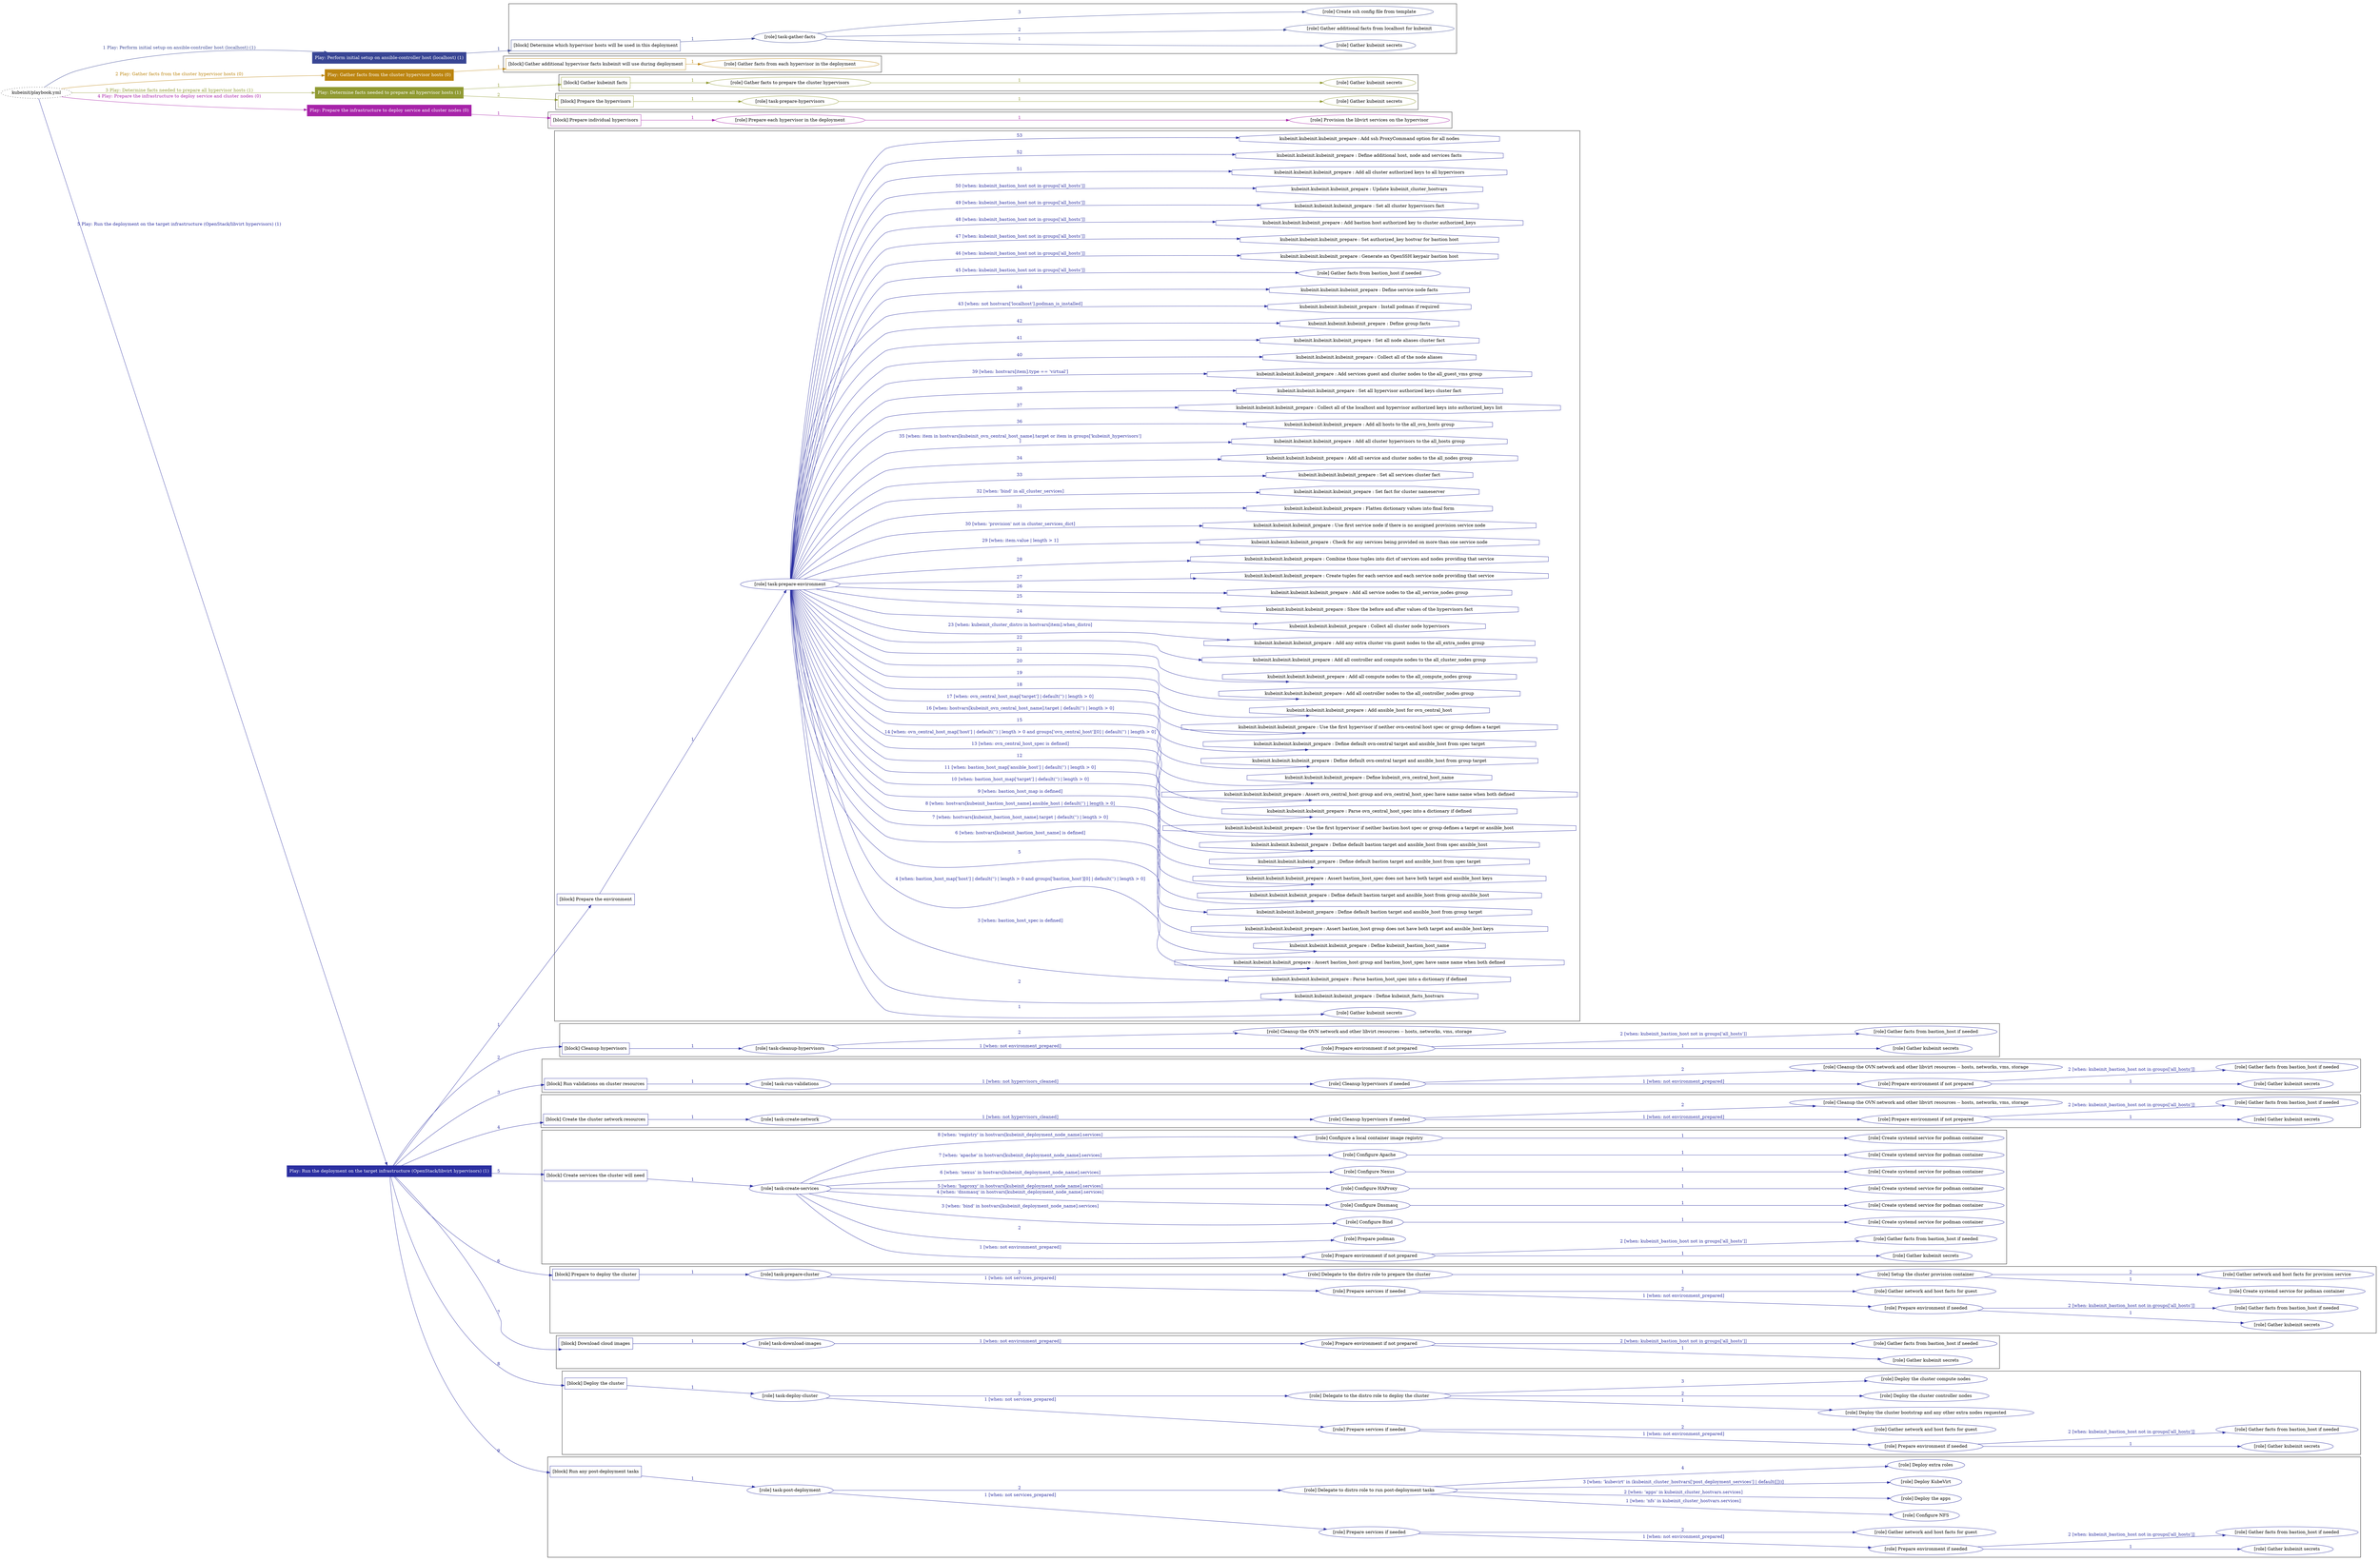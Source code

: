 digraph {
	graph [concentrate=true ordering=in rankdir=LR ratio=fill]
	edge [esep=5 sep=10]
	"kubeinit/playbook.yml" [URL="/home/runner/work/kubeinit/kubeinit/kubeinit/playbook.yml" id=playbook_11a2c21c style=dotted]
	"kubeinit/playbook.yml" -> play_e062cc59 [label="1 Play: Perform initial setup on ansible-controller host (localhost) (1)" color="#384594" fontcolor="#384594" id=edge_play_e062cc59 labeltooltip="1 Play: Perform initial setup on ansible-controller host (localhost) (1)" tooltip="1 Play: Perform initial setup on ansible-controller host (localhost) (1)"]
	subgraph "Play: Perform initial setup on ansible-controller host (localhost) (1)" {
		play_e062cc59 [label="Play: Perform initial setup on ansible-controller host (localhost) (1)" URL="/home/runner/work/kubeinit/kubeinit/kubeinit/playbook.yml" color="#384594" fontcolor="#ffffff" id=play_e062cc59 shape=box style=filled tooltip=localhost]
		play_e062cc59 -> block_2f4989db [label=1 color="#384594" fontcolor="#384594" id=edge_block_2f4989db labeltooltip=1 tooltip=1]
		subgraph cluster_block_2f4989db {
			block_2f4989db [label="[block] Determine which hypervisor hosts will be used in this deployment" URL="/home/runner/work/kubeinit/kubeinit/kubeinit/playbook.yml" color="#384594" id=block_2f4989db labeltooltip="Determine which hypervisor hosts will be used in this deployment" shape=box tooltip="Determine which hypervisor hosts will be used in this deployment"]
			block_2f4989db -> role_51bfcb63 [label="1 " color="#384594" fontcolor="#384594" id=edge_role_51bfcb63 labeltooltip="1 " tooltip="1 "]
			subgraph "task-gather-facts" {
				role_51bfcb63 [label="[role] task-gather-facts" URL="/home/runner/work/kubeinit/kubeinit/kubeinit/playbook.yml" color="#384594" id=role_51bfcb63 tooltip="task-gather-facts"]
				role_51bfcb63 -> role_0bd2dc0e [label="1 " color="#384594" fontcolor="#384594" id=edge_role_0bd2dc0e labeltooltip="1 " tooltip="1 "]
				subgraph "Gather kubeinit secrets" {
					role_0bd2dc0e [label="[role] Gather kubeinit secrets" URL="/home/runner/.ansible/collections/ansible_collections/kubeinit/kubeinit/roles/kubeinit_prepare/tasks/build_hypervisors_group.yml" color="#384594" id=role_0bd2dc0e tooltip="Gather kubeinit secrets"]
				}
				role_51bfcb63 -> role_b933b6d3 [label="2 " color="#384594" fontcolor="#384594" id=edge_role_b933b6d3 labeltooltip="2 " tooltip="2 "]
				subgraph "Gather additional facts from localhost for kubeinit" {
					role_b933b6d3 [label="[role] Gather additional facts from localhost for kubeinit" URL="/home/runner/.ansible/collections/ansible_collections/kubeinit/kubeinit/roles/kubeinit_prepare/tasks/build_hypervisors_group.yml" color="#384594" id=role_b933b6d3 tooltip="Gather additional facts from localhost for kubeinit"]
				}
				role_51bfcb63 -> role_6e784b86 [label="3 " color="#384594" fontcolor="#384594" id=edge_role_6e784b86 labeltooltip="3 " tooltip="3 "]
				subgraph "Create ssh config file from template" {
					role_6e784b86 [label="[role] Create ssh config file from template" URL="/home/runner/.ansible/collections/ansible_collections/kubeinit/kubeinit/roles/kubeinit_prepare/tasks/build_hypervisors_group.yml" color="#384594" id=role_6e784b86 tooltip="Create ssh config file from template"]
				}
			}
		}
	}
	"kubeinit/playbook.yml" -> play_ad89d928 [label="2 Play: Gather facts from the cluster hypervisor hosts (0)" color="#bc8510" fontcolor="#bc8510" id=edge_play_ad89d928 labeltooltip="2 Play: Gather facts from the cluster hypervisor hosts (0)" tooltip="2 Play: Gather facts from the cluster hypervisor hosts (0)"]
	subgraph "Play: Gather facts from the cluster hypervisor hosts (0)" {
		play_ad89d928 [label="Play: Gather facts from the cluster hypervisor hosts (0)" URL="/home/runner/work/kubeinit/kubeinit/kubeinit/playbook.yml" color="#bc8510" fontcolor="#ffffff" id=play_ad89d928 shape=box style=filled tooltip="Play: Gather facts from the cluster hypervisor hosts (0)"]
		play_ad89d928 -> block_8114d7f8 [label=1 color="#bc8510" fontcolor="#bc8510" id=edge_block_8114d7f8 labeltooltip=1 tooltip=1]
		subgraph cluster_block_8114d7f8 {
			block_8114d7f8 [label="[block] Gather additional hypervisor facts kubeinit will use during deployment" URL="/home/runner/work/kubeinit/kubeinit/kubeinit/playbook.yml" color="#bc8510" id=block_8114d7f8 labeltooltip="Gather additional hypervisor facts kubeinit will use during deployment" shape=box tooltip="Gather additional hypervisor facts kubeinit will use during deployment"]
			block_8114d7f8 -> role_891d440d [label="1 " color="#bc8510" fontcolor="#bc8510" id=edge_role_891d440d labeltooltip="1 " tooltip="1 "]
			subgraph "Gather facts from each hypervisor in the deployment" {
				role_891d440d [label="[role] Gather facts from each hypervisor in the deployment" URL="/home/runner/work/kubeinit/kubeinit/kubeinit/playbook.yml" color="#bc8510" id=role_891d440d tooltip="Gather facts from each hypervisor in the deployment"]
			}
		}
	}
	"kubeinit/playbook.yml" -> play_ea7cceaf [label="3 Play: Determine facts needed to prepare all hypervisor hosts (1)" color="#909a32" fontcolor="#909a32" id=edge_play_ea7cceaf labeltooltip="3 Play: Determine facts needed to prepare all hypervisor hosts (1)" tooltip="3 Play: Determine facts needed to prepare all hypervisor hosts (1)"]
	subgraph "Play: Determine facts needed to prepare all hypervisor hosts (1)" {
		play_ea7cceaf [label="Play: Determine facts needed to prepare all hypervisor hosts (1)" URL="/home/runner/work/kubeinit/kubeinit/kubeinit/playbook.yml" color="#909a32" fontcolor="#ffffff" id=play_ea7cceaf shape=box style=filled tooltip=localhost]
		play_ea7cceaf -> block_70e349fe [label=1 color="#909a32" fontcolor="#909a32" id=edge_block_70e349fe labeltooltip=1 tooltip=1]
		subgraph cluster_block_70e349fe {
			block_70e349fe [label="[block] Gather kubeinit facts" URL="/home/runner/work/kubeinit/kubeinit/kubeinit/playbook.yml" color="#909a32" id=block_70e349fe labeltooltip="Gather kubeinit facts" shape=box tooltip="Gather kubeinit facts"]
			block_70e349fe -> role_2a1b2aa4 [label="1 " color="#909a32" fontcolor="#909a32" id=edge_role_2a1b2aa4 labeltooltip="1 " tooltip="1 "]
			subgraph "Gather facts to prepare the cluster hypervisors" {
				role_2a1b2aa4 [label="[role] Gather facts to prepare the cluster hypervisors" URL="/home/runner/work/kubeinit/kubeinit/kubeinit/playbook.yml" color="#909a32" id=role_2a1b2aa4 tooltip="Gather facts to prepare the cluster hypervisors"]
				role_2a1b2aa4 -> role_64119d0f [label="1 " color="#909a32" fontcolor="#909a32" id=edge_role_64119d0f labeltooltip="1 " tooltip="1 "]
				subgraph "Gather kubeinit secrets" {
					role_64119d0f [label="[role] Gather kubeinit secrets" URL="/home/runner/.ansible/collections/ansible_collections/kubeinit/kubeinit/roles/kubeinit_prepare/tasks/gather_kubeinit_facts.yml" color="#909a32" id=role_64119d0f tooltip="Gather kubeinit secrets"]
				}
			}
		}
		play_ea7cceaf -> block_f8bc1242 [label=2 color="#909a32" fontcolor="#909a32" id=edge_block_f8bc1242 labeltooltip=2 tooltip=2]
		subgraph cluster_block_f8bc1242 {
			block_f8bc1242 [label="[block] Prepare the hypervisors" URL="/home/runner/work/kubeinit/kubeinit/kubeinit/playbook.yml" color="#909a32" id=block_f8bc1242 labeltooltip="Prepare the hypervisors" shape=box tooltip="Prepare the hypervisors"]
			block_f8bc1242 -> role_8af8654d [label="1 " color="#909a32" fontcolor="#909a32" id=edge_role_8af8654d labeltooltip="1 " tooltip="1 "]
			subgraph "task-prepare-hypervisors" {
				role_8af8654d [label="[role] task-prepare-hypervisors" URL="/home/runner/work/kubeinit/kubeinit/kubeinit/playbook.yml" color="#909a32" id=role_8af8654d tooltip="task-prepare-hypervisors"]
				role_8af8654d -> role_2ab6efac [label="1 " color="#909a32" fontcolor="#909a32" id=edge_role_2ab6efac labeltooltip="1 " tooltip="1 "]
				subgraph "Gather kubeinit secrets" {
					role_2ab6efac [label="[role] Gather kubeinit secrets" URL="/home/runner/.ansible/collections/ansible_collections/kubeinit/kubeinit/roles/kubeinit_prepare/tasks/gather_kubeinit_facts.yml" color="#909a32" id=role_2ab6efac tooltip="Gather kubeinit secrets"]
				}
			}
		}
	}
	"kubeinit/playbook.yml" -> play_aef9ed13 [label="4 Play: Prepare the infrastructure to deploy service and cluster nodes (0)" color="#a723a9" fontcolor="#a723a9" id=edge_play_aef9ed13 labeltooltip="4 Play: Prepare the infrastructure to deploy service and cluster nodes (0)" tooltip="4 Play: Prepare the infrastructure to deploy service and cluster nodes (0)"]
	subgraph "Play: Prepare the infrastructure to deploy service and cluster nodes (0)" {
		play_aef9ed13 [label="Play: Prepare the infrastructure to deploy service and cluster nodes (0)" URL="/home/runner/work/kubeinit/kubeinit/kubeinit/playbook.yml" color="#a723a9" fontcolor="#ffffff" id=play_aef9ed13 shape=box style=filled tooltip="Play: Prepare the infrastructure to deploy service and cluster nodes (0)"]
		play_aef9ed13 -> block_0b0135cf [label=1 color="#a723a9" fontcolor="#a723a9" id=edge_block_0b0135cf labeltooltip=1 tooltip=1]
		subgraph cluster_block_0b0135cf {
			block_0b0135cf [label="[block] Prepare individual hypervisors" URL="/home/runner/work/kubeinit/kubeinit/kubeinit/playbook.yml" color="#a723a9" id=block_0b0135cf labeltooltip="Prepare individual hypervisors" shape=box tooltip="Prepare individual hypervisors"]
			block_0b0135cf -> role_7ea3ff74 [label="1 " color="#a723a9" fontcolor="#a723a9" id=edge_role_7ea3ff74 labeltooltip="1 " tooltip="1 "]
			subgraph "Prepare each hypervisor in the deployment" {
				role_7ea3ff74 [label="[role] Prepare each hypervisor in the deployment" URL="/home/runner/work/kubeinit/kubeinit/kubeinit/playbook.yml" color="#a723a9" id=role_7ea3ff74 tooltip="Prepare each hypervisor in the deployment"]
				role_7ea3ff74 -> role_dd83d170 [label="1 " color="#a723a9" fontcolor="#a723a9" id=edge_role_dd83d170 labeltooltip="1 " tooltip="1 "]
				subgraph "Provision the libvirt services on the hypervisor" {
					role_dd83d170 [label="[role] Provision the libvirt services on the hypervisor" URL="/home/runner/.ansible/collections/ansible_collections/kubeinit/kubeinit/roles/kubeinit_prepare/tasks/prepare_hypervisor.yml" color="#a723a9" id=role_dd83d170 tooltip="Provision the libvirt services on the hypervisor"]
				}
			}
		}
	}
	"kubeinit/playbook.yml" -> play_66b107e3 [label="5 Play: Run the deployment on the target infrastructure (OpenStack/libvirt hypervisors) (1)" color="#2b2fa1" fontcolor="#2b2fa1" id=edge_play_66b107e3 labeltooltip="5 Play: Run the deployment on the target infrastructure (OpenStack/libvirt hypervisors) (1)" tooltip="5 Play: Run the deployment on the target infrastructure (OpenStack/libvirt hypervisors) (1)"]
	subgraph "Play: Run the deployment on the target infrastructure (OpenStack/libvirt hypervisors) (1)" {
		play_66b107e3 [label="Play: Run the deployment on the target infrastructure (OpenStack/libvirt hypervisors) (1)" URL="/home/runner/work/kubeinit/kubeinit/kubeinit/playbook.yml" color="#2b2fa1" fontcolor="#ffffff" id=play_66b107e3 shape=box style=filled tooltip=localhost]
		play_66b107e3 -> block_046323bc [label=1 color="#2b2fa1" fontcolor="#2b2fa1" id=edge_block_046323bc labeltooltip=1 tooltip=1]
		subgraph cluster_block_046323bc {
			block_046323bc [label="[block] Prepare the environment" URL="/home/runner/work/kubeinit/kubeinit/kubeinit/playbook.yml" color="#2b2fa1" id=block_046323bc labeltooltip="Prepare the environment" shape=box tooltip="Prepare the environment"]
			block_046323bc -> role_b993ef00 [label="1 " color="#2b2fa1" fontcolor="#2b2fa1" id=edge_role_b993ef00 labeltooltip="1 " tooltip="1 "]
			subgraph "task-prepare-environment" {
				role_b993ef00 [label="[role] task-prepare-environment" URL="/home/runner/work/kubeinit/kubeinit/kubeinit/playbook.yml" color="#2b2fa1" id=role_b993ef00 tooltip="task-prepare-environment"]
				role_b993ef00 -> role_f5b081c1 [label="1 " color="#2b2fa1" fontcolor="#2b2fa1" id=edge_role_f5b081c1 labeltooltip="1 " tooltip="1 "]
				subgraph "Gather kubeinit secrets" {
					role_f5b081c1 [label="[role] Gather kubeinit secrets" URL="/home/runner/.ansible/collections/ansible_collections/kubeinit/kubeinit/roles/kubeinit_prepare/tasks/gather_kubeinit_facts.yml" color="#2b2fa1" id=role_f5b081c1 tooltip="Gather kubeinit secrets"]
				}
				task_ad43a08a [label="kubeinit.kubeinit.kubeinit_prepare : Define kubeinit_facts_hostvars" URL="/home/runner/.ansible/collections/ansible_collections/kubeinit/kubeinit/roles/kubeinit_prepare/tasks/main.yml" color="#2b2fa1" id=task_ad43a08a shape=octagon tooltip="kubeinit.kubeinit.kubeinit_prepare : Define kubeinit_facts_hostvars"]
				role_b993ef00 -> task_ad43a08a [label="2 " color="#2b2fa1" fontcolor="#2b2fa1" id=edge_task_ad43a08a labeltooltip="2 " tooltip="2 "]
				task_a4a81d7e [label="kubeinit.kubeinit.kubeinit_prepare : Parse bastion_host_spec into a dictionary if defined" URL="/home/runner/.ansible/collections/ansible_collections/kubeinit/kubeinit/roles/kubeinit_prepare/tasks/main.yml" color="#2b2fa1" id=task_a4a81d7e shape=octagon tooltip="kubeinit.kubeinit.kubeinit_prepare : Parse bastion_host_spec into a dictionary if defined"]
				role_b993ef00 -> task_a4a81d7e [label="3 [when: bastion_host_spec is defined]" color="#2b2fa1" fontcolor="#2b2fa1" id=edge_task_a4a81d7e labeltooltip="3 [when: bastion_host_spec is defined]" tooltip="3 [when: bastion_host_spec is defined]"]
				task_30e9dff3 [label="kubeinit.kubeinit.kubeinit_prepare : Assert bastion_host group and bastion_host_spec have same name when both defined" URL="/home/runner/.ansible/collections/ansible_collections/kubeinit/kubeinit/roles/kubeinit_prepare/tasks/main.yml" color="#2b2fa1" id=task_30e9dff3 shape=octagon tooltip="kubeinit.kubeinit.kubeinit_prepare : Assert bastion_host group and bastion_host_spec have same name when both defined"]
				role_b993ef00 -> task_30e9dff3 [label="4 [when: bastion_host_map['host'] | default('') | length > 0 and groups['bastion_host'][0] | default('') | length > 0]" color="#2b2fa1" fontcolor="#2b2fa1" id=edge_task_30e9dff3 labeltooltip="4 [when: bastion_host_map['host'] | default('') | length > 0 and groups['bastion_host'][0] | default('') | length > 0]" tooltip="4 [when: bastion_host_map['host'] | default('') | length > 0 and groups['bastion_host'][0] | default('') | length > 0]"]
				task_beb0ffa3 [label="kubeinit.kubeinit.kubeinit_prepare : Define kubeinit_bastion_host_name" URL="/home/runner/.ansible/collections/ansible_collections/kubeinit/kubeinit/roles/kubeinit_prepare/tasks/main.yml" color="#2b2fa1" id=task_beb0ffa3 shape=octagon tooltip="kubeinit.kubeinit.kubeinit_prepare : Define kubeinit_bastion_host_name"]
				role_b993ef00 -> task_beb0ffa3 [label="5 " color="#2b2fa1" fontcolor="#2b2fa1" id=edge_task_beb0ffa3 labeltooltip="5 " tooltip="5 "]
				task_90aa6ef9 [label="kubeinit.kubeinit.kubeinit_prepare : Assert bastion_host group does not have both target and ansible_host keys" URL="/home/runner/.ansible/collections/ansible_collections/kubeinit/kubeinit/roles/kubeinit_prepare/tasks/main.yml" color="#2b2fa1" id=task_90aa6ef9 shape=octagon tooltip="kubeinit.kubeinit.kubeinit_prepare : Assert bastion_host group does not have both target and ansible_host keys"]
				role_b993ef00 -> task_90aa6ef9 [label="6 [when: hostvars[kubeinit_bastion_host_name] is defined]" color="#2b2fa1" fontcolor="#2b2fa1" id=edge_task_90aa6ef9 labeltooltip="6 [when: hostvars[kubeinit_bastion_host_name] is defined]" tooltip="6 [when: hostvars[kubeinit_bastion_host_name] is defined]"]
				task_dd76e6ac [label="kubeinit.kubeinit.kubeinit_prepare : Define default bastion target and ansible_host from group target" URL="/home/runner/.ansible/collections/ansible_collections/kubeinit/kubeinit/roles/kubeinit_prepare/tasks/main.yml" color="#2b2fa1" id=task_dd76e6ac shape=octagon tooltip="kubeinit.kubeinit.kubeinit_prepare : Define default bastion target and ansible_host from group target"]
				role_b993ef00 -> task_dd76e6ac [label="7 [when: hostvars[kubeinit_bastion_host_name].target | default('') | length > 0]" color="#2b2fa1" fontcolor="#2b2fa1" id=edge_task_dd76e6ac labeltooltip="7 [when: hostvars[kubeinit_bastion_host_name].target | default('') | length > 0]" tooltip="7 [when: hostvars[kubeinit_bastion_host_name].target | default('') | length > 0]"]
				task_de314f27 [label="kubeinit.kubeinit.kubeinit_prepare : Define default bastion target and ansible_host from group ansible_host" URL="/home/runner/.ansible/collections/ansible_collections/kubeinit/kubeinit/roles/kubeinit_prepare/tasks/main.yml" color="#2b2fa1" id=task_de314f27 shape=octagon tooltip="kubeinit.kubeinit.kubeinit_prepare : Define default bastion target and ansible_host from group ansible_host"]
				role_b993ef00 -> task_de314f27 [label="8 [when: hostvars[kubeinit_bastion_host_name].ansible_host | default('') | length > 0]" color="#2b2fa1" fontcolor="#2b2fa1" id=edge_task_de314f27 labeltooltip="8 [when: hostvars[kubeinit_bastion_host_name].ansible_host | default('') | length > 0]" tooltip="8 [when: hostvars[kubeinit_bastion_host_name].ansible_host | default('') | length > 0]"]
				task_5ac509a2 [label="kubeinit.kubeinit.kubeinit_prepare : Assert bastion_host_spec does not have both target and ansible_host keys" URL="/home/runner/.ansible/collections/ansible_collections/kubeinit/kubeinit/roles/kubeinit_prepare/tasks/main.yml" color="#2b2fa1" id=task_5ac509a2 shape=octagon tooltip="kubeinit.kubeinit.kubeinit_prepare : Assert bastion_host_spec does not have both target and ansible_host keys"]
				role_b993ef00 -> task_5ac509a2 [label="9 [when: bastion_host_map is defined]" color="#2b2fa1" fontcolor="#2b2fa1" id=edge_task_5ac509a2 labeltooltip="9 [when: bastion_host_map is defined]" tooltip="9 [when: bastion_host_map is defined]"]
				task_22fb67b6 [label="kubeinit.kubeinit.kubeinit_prepare : Define default bastion target and ansible_host from spec target" URL="/home/runner/.ansible/collections/ansible_collections/kubeinit/kubeinit/roles/kubeinit_prepare/tasks/main.yml" color="#2b2fa1" id=task_22fb67b6 shape=octagon tooltip="kubeinit.kubeinit.kubeinit_prepare : Define default bastion target and ansible_host from spec target"]
				role_b993ef00 -> task_22fb67b6 [label="10 [when: bastion_host_map['target'] | default('') | length > 0]" color="#2b2fa1" fontcolor="#2b2fa1" id=edge_task_22fb67b6 labeltooltip="10 [when: bastion_host_map['target'] | default('') | length > 0]" tooltip="10 [when: bastion_host_map['target'] | default('') | length > 0]"]
				task_b603b728 [label="kubeinit.kubeinit.kubeinit_prepare : Define default bastion target and ansible_host from spec ansible_host" URL="/home/runner/.ansible/collections/ansible_collections/kubeinit/kubeinit/roles/kubeinit_prepare/tasks/main.yml" color="#2b2fa1" id=task_b603b728 shape=octagon tooltip="kubeinit.kubeinit.kubeinit_prepare : Define default bastion target and ansible_host from spec ansible_host"]
				role_b993ef00 -> task_b603b728 [label="11 [when: bastion_host_map['ansible_host'] | default('') | length > 0]" color="#2b2fa1" fontcolor="#2b2fa1" id=edge_task_b603b728 labeltooltip="11 [when: bastion_host_map['ansible_host'] | default('') | length > 0]" tooltip="11 [when: bastion_host_map['ansible_host'] | default('') | length > 0]"]
				task_558bc690 [label="kubeinit.kubeinit.kubeinit_prepare : Use the first hypervisor if neither bastion host spec or group defines a target or ansible_host" URL="/home/runner/.ansible/collections/ansible_collections/kubeinit/kubeinit/roles/kubeinit_prepare/tasks/main.yml" color="#2b2fa1" id=task_558bc690 shape=octagon tooltip="kubeinit.kubeinit.kubeinit_prepare : Use the first hypervisor if neither bastion host spec or group defines a target or ansible_host"]
				role_b993ef00 -> task_558bc690 [label="12 " color="#2b2fa1" fontcolor="#2b2fa1" id=edge_task_558bc690 labeltooltip="12 " tooltip="12 "]
				task_0ffc88d8 [label="kubeinit.kubeinit.kubeinit_prepare : Parse ovn_central_host_spec into a dictionary if defined" URL="/home/runner/.ansible/collections/ansible_collections/kubeinit/kubeinit/roles/kubeinit_prepare/tasks/main.yml" color="#2b2fa1" id=task_0ffc88d8 shape=octagon tooltip="kubeinit.kubeinit.kubeinit_prepare : Parse ovn_central_host_spec into a dictionary if defined"]
				role_b993ef00 -> task_0ffc88d8 [label="13 [when: ovn_central_host_spec is defined]" color="#2b2fa1" fontcolor="#2b2fa1" id=edge_task_0ffc88d8 labeltooltip="13 [when: ovn_central_host_spec is defined]" tooltip="13 [when: ovn_central_host_spec is defined]"]
				task_96f0410d [label="kubeinit.kubeinit.kubeinit_prepare : Assert ovn_central_host group and ovn_central_host_spec have same name when both defined" URL="/home/runner/.ansible/collections/ansible_collections/kubeinit/kubeinit/roles/kubeinit_prepare/tasks/main.yml" color="#2b2fa1" id=task_96f0410d shape=octagon tooltip="kubeinit.kubeinit.kubeinit_prepare : Assert ovn_central_host group and ovn_central_host_spec have same name when both defined"]
				role_b993ef00 -> task_96f0410d [label="14 [when: ovn_central_host_map['host'] | default('') | length > 0 and groups['ovn_central_host'][0] | default('') | length > 0]" color="#2b2fa1" fontcolor="#2b2fa1" id=edge_task_96f0410d labeltooltip="14 [when: ovn_central_host_map['host'] | default('') | length > 0 and groups['ovn_central_host'][0] | default('') | length > 0]" tooltip="14 [when: ovn_central_host_map['host'] | default('') | length > 0 and groups['ovn_central_host'][0] | default('') | length > 0]"]
				task_ee5b00fb [label="kubeinit.kubeinit.kubeinit_prepare : Define kubeinit_ovn_central_host_name" URL="/home/runner/.ansible/collections/ansible_collections/kubeinit/kubeinit/roles/kubeinit_prepare/tasks/main.yml" color="#2b2fa1" id=task_ee5b00fb shape=octagon tooltip="kubeinit.kubeinit.kubeinit_prepare : Define kubeinit_ovn_central_host_name"]
				role_b993ef00 -> task_ee5b00fb [label="15 " color="#2b2fa1" fontcolor="#2b2fa1" id=edge_task_ee5b00fb labeltooltip="15 " tooltip="15 "]
				task_057e0792 [label="kubeinit.kubeinit.kubeinit_prepare : Define default ovn-central target and ansible_host from group target" URL="/home/runner/.ansible/collections/ansible_collections/kubeinit/kubeinit/roles/kubeinit_prepare/tasks/main.yml" color="#2b2fa1" id=task_057e0792 shape=octagon tooltip="kubeinit.kubeinit.kubeinit_prepare : Define default ovn-central target and ansible_host from group target"]
				role_b993ef00 -> task_057e0792 [label="16 [when: hostvars[kubeinit_ovn_central_host_name].target | default('') | length > 0]" color="#2b2fa1" fontcolor="#2b2fa1" id=edge_task_057e0792 labeltooltip="16 [when: hostvars[kubeinit_ovn_central_host_name].target | default('') | length > 0]" tooltip="16 [when: hostvars[kubeinit_ovn_central_host_name].target | default('') | length > 0]"]
				task_bdf5d40a [label="kubeinit.kubeinit.kubeinit_prepare : Define default ovn-central target and ansible_host from spec target" URL="/home/runner/.ansible/collections/ansible_collections/kubeinit/kubeinit/roles/kubeinit_prepare/tasks/main.yml" color="#2b2fa1" id=task_bdf5d40a shape=octagon tooltip="kubeinit.kubeinit.kubeinit_prepare : Define default ovn-central target and ansible_host from spec target"]
				role_b993ef00 -> task_bdf5d40a [label="17 [when: ovn_central_host_map['target'] | default('') | length > 0]" color="#2b2fa1" fontcolor="#2b2fa1" id=edge_task_bdf5d40a labeltooltip="17 [when: ovn_central_host_map['target'] | default('') | length > 0]" tooltip="17 [when: ovn_central_host_map['target'] | default('') | length > 0]"]
				task_c6872109 [label="kubeinit.kubeinit.kubeinit_prepare : Use the first hypervisor if neither ovn-central host spec or group defines a target" URL="/home/runner/.ansible/collections/ansible_collections/kubeinit/kubeinit/roles/kubeinit_prepare/tasks/main.yml" color="#2b2fa1" id=task_c6872109 shape=octagon tooltip="kubeinit.kubeinit.kubeinit_prepare : Use the first hypervisor if neither ovn-central host spec or group defines a target"]
				role_b993ef00 -> task_c6872109 [label="18 " color="#2b2fa1" fontcolor="#2b2fa1" id=edge_task_c6872109 labeltooltip="18 " tooltip="18 "]
				task_9f22ff24 [label="kubeinit.kubeinit.kubeinit_prepare : Add ansible_host for ovn_central_host" URL="/home/runner/.ansible/collections/ansible_collections/kubeinit/kubeinit/roles/kubeinit_prepare/tasks/main.yml" color="#2b2fa1" id=task_9f22ff24 shape=octagon tooltip="kubeinit.kubeinit.kubeinit_prepare : Add ansible_host for ovn_central_host"]
				role_b993ef00 -> task_9f22ff24 [label="19 " color="#2b2fa1" fontcolor="#2b2fa1" id=edge_task_9f22ff24 labeltooltip="19 " tooltip="19 "]
				task_fb4fc596 [label="kubeinit.kubeinit.kubeinit_prepare : Add all controller nodes to the all_controller_nodes group" URL="/home/runner/.ansible/collections/ansible_collections/kubeinit/kubeinit/roles/kubeinit_prepare/tasks/prepare_groups.yml" color="#2b2fa1" id=task_fb4fc596 shape=octagon tooltip="kubeinit.kubeinit.kubeinit_prepare : Add all controller nodes to the all_controller_nodes group"]
				role_b993ef00 -> task_fb4fc596 [label="20 " color="#2b2fa1" fontcolor="#2b2fa1" id=edge_task_fb4fc596 labeltooltip="20 " tooltip="20 "]
				task_96732110 [label="kubeinit.kubeinit.kubeinit_prepare : Add all compute nodes to the all_compute_nodes group" URL="/home/runner/.ansible/collections/ansible_collections/kubeinit/kubeinit/roles/kubeinit_prepare/tasks/prepare_groups.yml" color="#2b2fa1" id=task_96732110 shape=octagon tooltip="kubeinit.kubeinit.kubeinit_prepare : Add all compute nodes to the all_compute_nodes group"]
				role_b993ef00 -> task_96732110 [label="21 " color="#2b2fa1" fontcolor="#2b2fa1" id=edge_task_96732110 labeltooltip="21 " tooltip="21 "]
				task_34daee92 [label="kubeinit.kubeinit.kubeinit_prepare : Add all controller and compute nodes to the all_cluster_nodes group" URL="/home/runner/.ansible/collections/ansible_collections/kubeinit/kubeinit/roles/kubeinit_prepare/tasks/prepare_groups.yml" color="#2b2fa1" id=task_34daee92 shape=octagon tooltip="kubeinit.kubeinit.kubeinit_prepare : Add all controller and compute nodes to the all_cluster_nodes group"]
				role_b993ef00 -> task_34daee92 [label="22 " color="#2b2fa1" fontcolor="#2b2fa1" id=edge_task_34daee92 labeltooltip="22 " tooltip="22 "]
				task_c6196655 [label="kubeinit.kubeinit.kubeinit_prepare : Add any extra cluster vm guest nodes to the all_extra_nodes group" URL="/home/runner/.ansible/collections/ansible_collections/kubeinit/kubeinit/roles/kubeinit_prepare/tasks/prepare_groups.yml" color="#2b2fa1" id=task_c6196655 shape=octagon tooltip="kubeinit.kubeinit.kubeinit_prepare : Add any extra cluster vm guest nodes to the all_extra_nodes group"]
				role_b993ef00 -> task_c6196655 [label="23 [when: kubeinit_cluster_distro in hostvars[item].when_distro]" color="#2b2fa1" fontcolor="#2b2fa1" id=edge_task_c6196655 labeltooltip="23 [when: kubeinit_cluster_distro in hostvars[item].when_distro]" tooltip="23 [when: kubeinit_cluster_distro in hostvars[item].when_distro]"]
				task_d97fab4f [label="kubeinit.kubeinit.kubeinit_prepare : Collect all cluster node hypervisors" URL="/home/runner/.ansible/collections/ansible_collections/kubeinit/kubeinit/roles/kubeinit_prepare/tasks/prepare_groups.yml" color="#2b2fa1" id=task_d97fab4f shape=octagon tooltip="kubeinit.kubeinit.kubeinit_prepare : Collect all cluster node hypervisors"]
				role_b993ef00 -> task_d97fab4f [label="24 " color="#2b2fa1" fontcolor="#2b2fa1" id=edge_task_d97fab4f labeltooltip="24 " tooltip="24 "]
				task_a272b328 [label="kubeinit.kubeinit.kubeinit_prepare : Show the before and after values of the hypervisors fact" URL="/home/runner/.ansible/collections/ansible_collections/kubeinit/kubeinit/roles/kubeinit_prepare/tasks/prepare_groups.yml" color="#2b2fa1" id=task_a272b328 shape=octagon tooltip="kubeinit.kubeinit.kubeinit_prepare : Show the before and after values of the hypervisors fact"]
				role_b993ef00 -> task_a272b328 [label="25 " color="#2b2fa1" fontcolor="#2b2fa1" id=edge_task_a272b328 labeltooltip="25 " tooltip="25 "]
				task_cbc279a4 [label="kubeinit.kubeinit.kubeinit_prepare : Add all service nodes to the all_service_nodes group" URL="/home/runner/.ansible/collections/ansible_collections/kubeinit/kubeinit/roles/kubeinit_prepare/tasks/prepare_groups.yml" color="#2b2fa1" id=task_cbc279a4 shape=octagon tooltip="kubeinit.kubeinit.kubeinit_prepare : Add all service nodes to the all_service_nodes group"]
				role_b993ef00 -> task_cbc279a4 [label="26 " color="#2b2fa1" fontcolor="#2b2fa1" id=edge_task_cbc279a4 labeltooltip="26 " tooltip="26 "]
				task_ebc6d52a [label="kubeinit.kubeinit.kubeinit_prepare : Create tuples for each service and each service node providing that service" URL="/home/runner/.ansible/collections/ansible_collections/kubeinit/kubeinit/roles/kubeinit_prepare/tasks/prepare_groups.yml" color="#2b2fa1" id=task_ebc6d52a shape=octagon tooltip="kubeinit.kubeinit.kubeinit_prepare : Create tuples for each service and each service node providing that service"]
				role_b993ef00 -> task_ebc6d52a [label="27 " color="#2b2fa1" fontcolor="#2b2fa1" id=edge_task_ebc6d52a labeltooltip="27 " tooltip="27 "]
				task_94e66708 [label="kubeinit.kubeinit.kubeinit_prepare : Combine those tuples into dict of services and nodes providing that service" URL="/home/runner/.ansible/collections/ansible_collections/kubeinit/kubeinit/roles/kubeinit_prepare/tasks/prepare_groups.yml" color="#2b2fa1" id=task_94e66708 shape=octagon tooltip="kubeinit.kubeinit.kubeinit_prepare : Combine those tuples into dict of services and nodes providing that service"]
				role_b993ef00 -> task_94e66708 [label="28 " color="#2b2fa1" fontcolor="#2b2fa1" id=edge_task_94e66708 labeltooltip="28 " tooltip="28 "]
				task_ed5ceb19 [label="kubeinit.kubeinit.kubeinit_prepare : Check for any services being provided on more than one service node" URL="/home/runner/.ansible/collections/ansible_collections/kubeinit/kubeinit/roles/kubeinit_prepare/tasks/prepare_groups.yml" color="#2b2fa1" id=task_ed5ceb19 shape=octagon tooltip="kubeinit.kubeinit.kubeinit_prepare : Check for any services being provided on more than one service node"]
				role_b993ef00 -> task_ed5ceb19 [label="29 [when: item.value | length > 1]" color="#2b2fa1" fontcolor="#2b2fa1" id=edge_task_ed5ceb19 labeltooltip="29 [when: item.value | length > 1]" tooltip="29 [when: item.value | length > 1]"]
				task_0e480c05 [label="kubeinit.kubeinit.kubeinit_prepare : Use first service node if there is no assigned provision service node" URL="/home/runner/.ansible/collections/ansible_collections/kubeinit/kubeinit/roles/kubeinit_prepare/tasks/prepare_groups.yml" color="#2b2fa1" id=task_0e480c05 shape=octagon tooltip="kubeinit.kubeinit.kubeinit_prepare : Use first service node if there is no assigned provision service node"]
				role_b993ef00 -> task_0e480c05 [label="30 [when: 'provision' not in cluster_services_dict]" color="#2b2fa1" fontcolor="#2b2fa1" id=edge_task_0e480c05 labeltooltip="30 [when: 'provision' not in cluster_services_dict]" tooltip="30 [when: 'provision' not in cluster_services_dict]"]
				task_43b562a8 [label="kubeinit.kubeinit.kubeinit_prepare : Flatten dictionary values into final form" URL="/home/runner/.ansible/collections/ansible_collections/kubeinit/kubeinit/roles/kubeinit_prepare/tasks/prepare_groups.yml" color="#2b2fa1" id=task_43b562a8 shape=octagon tooltip="kubeinit.kubeinit.kubeinit_prepare : Flatten dictionary values into final form"]
				role_b993ef00 -> task_43b562a8 [label="31 " color="#2b2fa1" fontcolor="#2b2fa1" id=edge_task_43b562a8 labeltooltip="31 " tooltip="31 "]
				task_9e25d723 [label="kubeinit.kubeinit.kubeinit_prepare : Set fact for cluster nameserver" URL="/home/runner/.ansible/collections/ansible_collections/kubeinit/kubeinit/roles/kubeinit_prepare/tasks/prepare_groups.yml" color="#2b2fa1" id=task_9e25d723 shape=octagon tooltip="kubeinit.kubeinit.kubeinit_prepare : Set fact for cluster nameserver"]
				role_b993ef00 -> task_9e25d723 [label="32 [when: 'bind' in all_cluster_services]" color="#2b2fa1" fontcolor="#2b2fa1" id=edge_task_9e25d723 labeltooltip="32 [when: 'bind' in all_cluster_services]" tooltip="32 [when: 'bind' in all_cluster_services]"]
				task_5a291c86 [label="kubeinit.kubeinit.kubeinit_prepare : Set all services cluster fact" URL="/home/runner/.ansible/collections/ansible_collections/kubeinit/kubeinit/roles/kubeinit_prepare/tasks/prepare_groups.yml" color="#2b2fa1" id=task_5a291c86 shape=octagon tooltip="kubeinit.kubeinit.kubeinit_prepare : Set all services cluster fact"]
				role_b993ef00 -> task_5a291c86 [label="33 " color="#2b2fa1" fontcolor="#2b2fa1" id=edge_task_5a291c86 labeltooltip="33 " tooltip="33 "]
				task_bb2e7fe8 [label="kubeinit.kubeinit.kubeinit_prepare : Add all service and cluster nodes to the all_nodes group" URL="/home/runner/.ansible/collections/ansible_collections/kubeinit/kubeinit/roles/kubeinit_prepare/tasks/prepare_groups.yml" color="#2b2fa1" id=task_bb2e7fe8 shape=octagon tooltip="kubeinit.kubeinit.kubeinit_prepare : Add all service and cluster nodes to the all_nodes group"]
				role_b993ef00 -> task_bb2e7fe8 [label="34 " color="#2b2fa1" fontcolor="#2b2fa1" id=edge_task_bb2e7fe8 labeltooltip="34 " tooltip="34 "]
				task_0b8d05a0 [label="kubeinit.kubeinit.kubeinit_prepare : Add all cluster hypervisors to the all_hosts group" URL="/home/runner/.ansible/collections/ansible_collections/kubeinit/kubeinit/roles/kubeinit_prepare/tasks/prepare_groups.yml" color="#2b2fa1" id=task_0b8d05a0 shape=octagon tooltip="kubeinit.kubeinit.kubeinit_prepare : Add all cluster hypervisors to the all_hosts group"]
				role_b993ef00 -> task_0b8d05a0 [label="35 [when: item in hostvars[kubeinit_ovn_central_host_name].target or item in groups['kubeinit_hypervisors']
]" color="#2b2fa1" fontcolor="#2b2fa1" id=edge_task_0b8d05a0 labeltooltip="35 [when: item in hostvars[kubeinit_ovn_central_host_name].target or item in groups['kubeinit_hypervisors']
]" tooltip="35 [when: item in hostvars[kubeinit_ovn_central_host_name].target or item in groups['kubeinit_hypervisors']
]"]
				task_660eba29 [label="kubeinit.kubeinit.kubeinit_prepare : Add all hosts to the all_ovn_hosts group" URL="/home/runner/.ansible/collections/ansible_collections/kubeinit/kubeinit/roles/kubeinit_prepare/tasks/prepare_groups.yml" color="#2b2fa1" id=task_660eba29 shape=octagon tooltip="kubeinit.kubeinit.kubeinit_prepare : Add all hosts to the all_ovn_hosts group"]
				role_b993ef00 -> task_660eba29 [label="36 " color="#2b2fa1" fontcolor="#2b2fa1" id=edge_task_660eba29 labeltooltip="36 " tooltip="36 "]
				task_c062f421 [label="kubeinit.kubeinit.kubeinit_prepare : Collect all of the localhost and hypervisor authorized keys into authorized_keys list" URL="/home/runner/.ansible/collections/ansible_collections/kubeinit/kubeinit/roles/kubeinit_prepare/tasks/prepare_groups.yml" color="#2b2fa1" id=task_c062f421 shape=octagon tooltip="kubeinit.kubeinit.kubeinit_prepare : Collect all of the localhost and hypervisor authorized keys into authorized_keys list"]
				role_b993ef00 -> task_c062f421 [label="37 " color="#2b2fa1" fontcolor="#2b2fa1" id=edge_task_c062f421 labeltooltip="37 " tooltip="37 "]
				task_bd8cfc2f [label="kubeinit.kubeinit.kubeinit_prepare : Set all hypervisor authorized keys cluster fact" URL="/home/runner/.ansible/collections/ansible_collections/kubeinit/kubeinit/roles/kubeinit_prepare/tasks/prepare_groups.yml" color="#2b2fa1" id=task_bd8cfc2f shape=octagon tooltip="kubeinit.kubeinit.kubeinit_prepare : Set all hypervisor authorized keys cluster fact"]
				role_b993ef00 -> task_bd8cfc2f [label="38 " color="#2b2fa1" fontcolor="#2b2fa1" id=edge_task_bd8cfc2f labeltooltip="38 " tooltip="38 "]
				task_be38852c [label="kubeinit.kubeinit.kubeinit_prepare : Add services guest and cluster nodes to the all_guest_vms group" URL="/home/runner/.ansible/collections/ansible_collections/kubeinit/kubeinit/roles/kubeinit_prepare/tasks/prepare_groups.yml" color="#2b2fa1" id=task_be38852c shape=octagon tooltip="kubeinit.kubeinit.kubeinit_prepare : Add services guest and cluster nodes to the all_guest_vms group"]
				role_b993ef00 -> task_be38852c [label="39 [when: hostvars[item].type == 'virtual']" color="#2b2fa1" fontcolor="#2b2fa1" id=edge_task_be38852c labeltooltip="39 [when: hostvars[item].type == 'virtual']" tooltip="39 [when: hostvars[item].type == 'virtual']"]
				task_08724683 [label="kubeinit.kubeinit.kubeinit_prepare : Collect all of the node aliases" URL="/home/runner/.ansible/collections/ansible_collections/kubeinit/kubeinit/roles/kubeinit_prepare/tasks/prepare_groups.yml" color="#2b2fa1" id=task_08724683 shape=octagon tooltip="kubeinit.kubeinit.kubeinit_prepare : Collect all of the node aliases"]
				role_b993ef00 -> task_08724683 [label="40 " color="#2b2fa1" fontcolor="#2b2fa1" id=edge_task_08724683 labeltooltip="40 " tooltip="40 "]
				task_a54f13bc [label="kubeinit.kubeinit.kubeinit_prepare : Set all node aliases cluster fact" URL="/home/runner/.ansible/collections/ansible_collections/kubeinit/kubeinit/roles/kubeinit_prepare/tasks/prepare_groups.yml" color="#2b2fa1" id=task_a54f13bc shape=octagon tooltip="kubeinit.kubeinit.kubeinit_prepare : Set all node aliases cluster fact"]
				role_b993ef00 -> task_a54f13bc [label="41 " color="#2b2fa1" fontcolor="#2b2fa1" id=edge_task_a54f13bc labeltooltip="41 " tooltip="41 "]
				task_2f45388d [label="kubeinit.kubeinit.kubeinit_prepare : Define group facts" URL="/home/runner/.ansible/collections/ansible_collections/kubeinit/kubeinit/roles/kubeinit_prepare/tasks/main.yml" color="#2b2fa1" id=task_2f45388d shape=octagon tooltip="kubeinit.kubeinit.kubeinit_prepare : Define group facts"]
				role_b993ef00 -> task_2f45388d [label="42 " color="#2b2fa1" fontcolor="#2b2fa1" id=edge_task_2f45388d labeltooltip="42 " tooltip="42 "]
				task_ee295444 [label="kubeinit.kubeinit.kubeinit_prepare : Install podman if required" URL="/home/runner/.ansible/collections/ansible_collections/kubeinit/kubeinit/roles/kubeinit_prepare/tasks/main.yml" color="#2b2fa1" id=task_ee295444 shape=octagon tooltip="kubeinit.kubeinit.kubeinit_prepare : Install podman if required"]
				role_b993ef00 -> task_ee295444 [label="43 [when: not hostvars['localhost'].podman_is_installed]" color="#2b2fa1" fontcolor="#2b2fa1" id=edge_task_ee295444 labeltooltip="43 [when: not hostvars['localhost'].podman_is_installed]" tooltip="43 [when: not hostvars['localhost'].podman_is_installed]"]
				task_4388c194 [label="kubeinit.kubeinit.kubeinit_prepare : Define service node facts" URL="/home/runner/.ansible/collections/ansible_collections/kubeinit/kubeinit/roles/kubeinit_prepare/tasks/main.yml" color="#2b2fa1" id=task_4388c194 shape=octagon tooltip="kubeinit.kubeinit.kubeinit_prepare : Define service node facts"]
				role_b993ef00 -> task_4388c194 [label="44 " color="#2b2fa1" fontcolor="#2b2fa1" id=edge_task_4388c194 labeltooltip="44 " tooltip="44 "]
				role_b993ef00 -> role_527a1fc2 [label="45 [when: kubeinit_bastion_host not in groups['all_hosts']]" color="#2b2fa1" fontcolor="#2b2fa1" id=edge_role_527a1fc2 labeltooltip="45 [when: kubeinit_bastion_host not in groups['all_hosts']]" tooltip="45 [when: kubeinit_bastion_host not in groups['all_hosts']]"]
				subgraph "Gather facts from bastion_host if needed" {
					role_527a1fc2 [label="[role] Gather facts from bastion_host if needed" URL="/home/runner/.ansible/collections/ansible_collections/kubeinit/kubeinit/roles/kubeinit_prepare/tasks/main.yml" color="#2b2fa1" id=role_527a1fc2 tooltip="Gather facts from bastion_host if needed"]
				}
				task_ba57da96 [label="kubeinit.kubeinit.kubeinit_prepare : Generate an OpenSSH keypair bastion host" URL="/home/runner/.ansible/collections/ansible_collections/kubeinit/kubeinit/roles/kubeinit_prepare/tasks/main.yml" color="#2b2fa1" id=task_ba57da96 shape=octagon tooltip="kubeinit.kubeinit.kubeinit_prepare : Generate an OpenSSH keypair bastion host"]
				role_b993ef00 -> task_ba57da96 [label="46 [when: kubeinit_bastion_host not in groups['all_hosts']]" color="#2b2fa1" fontcolor="#2b2fa1" id=edge_task_ba57da96 labeltooltip="46 [when: kubeinit_bastion_host not in groups['all_hosts']]" tooltip="46 [when: kubeinit_bastion_host not in groups['all_hosts']]"]
				task_20f8d45c [label="kubeinit.kubeinit.kubeinit_prepare : Set authorized_key hostvar for bastion host" URL="/home/runner/.ansible/collections/ansible_collections/kubeinit/kubeinit/roles/kubeinit_prepare/tasks/main.yml" color="#2b2fa1" id=task_20f8d45c shape=octagon tooltip="kubeinit.kubeinit.kubeinit_prepare : Set authorized_key hostvar for bastion host"]
				role_b993ef00 -> task_20f8d45c [label="47 [when: kubeinit_bastion_host not in groups['all_hosts']]" color="#2b2fa1" fontcolor="#2b2fa1" id=edge_task_20f8d45c labeltooltip="47 [when: kubeinit_bastion_host not in groups['all_hosts']]" tooltip="47 [when: kubeinit_bastion_host not in groups['all_hosts']]"]
				task_4d1041f7 [label="kubeinit.kubeinit.kubeinit_prepare : Add bastion host authorized key to cluster authorized_keys" URL="/home/runner/.ansible/collections/ansible_collections/kubeinit/kubeinit/roles/kubeinit_prepare/tasks/main.yml" color="#2b2fa1" id=task_4d1041f7 shape=octagon tooltip="kubeinit.kubeinit.kubeinit_prepare : Add bastion host authorized key to cluster authorized_keys"]
				role_b993ef00 -> task_4d1041f7 [label="48 [when: kubeinit_bastion_host not in groups['all_hosts']]" color="#2b2fa1" fontcolor="#2b2fa1" id=edge_task_4d1041f7 labeltooltip="48 [when: kubeinit_bastion_host not in groups['all_hosts']]" tooltip="48 [when: kubeinit_bastion_host not in groups['all_hosts']]"]
				task_c9b86def [label="kubeinit.kubeinit.kubeinit_prepare : Set all cluster hypervisors fact" URL="/home/runner/.ansible/collections/ansible_collections/kubeinit/kubeinit/roles/kubeinit_prepare/tasks/main.yml" color="#2b2fa1" id=task_c9b86def shape=octagon tooltip="kubeinit.kubeinit.kubeinit_prepare : Set all cluster hypervisors fact"]
				role_b993ef00 -> task_c9b86def [label="49 [when: kubeinit_bastion_host not in groups['all_hosts']]" color="#2b2fa1" fontcolor="#2b2fa1" id=edge_task_c9b86def labeltooltip="49 [when: kubeinit_bastion_host not in groups['all_hosts']]" tooltip="49 [when: kubeinit_bastion_host not in groups['all_hosts']]"]
				task_2fd3ee71 [label="kubeinit.kubeinit.kubeinit_prepare : Update kubeinit_cluster_hostvars" URL="/home/runner/.ansible/collections/ansible_collections/kubeinit/kubeinit/roles/kubeinit_prepare/tasks/main.yml" color="#2b2fa1" id=task_2fd3ee71 shape=octagon tooltip="kubeinit.kubeinit.kubeinit_prepare : Update kubeinit_cluster_hostvars"]
				role_b993ef00 -> task_2fd3ee71 [label="50 [when: kubeinit_bastion_host not in groups['all_hosts']]" color="#2b2fa1" fontcolor="#2b2fa1" id=edge_task_2fd3ee71 labeltooltip="50 [when: kubeinit_bastion_host not in groups['all_hosts']]" tooltip="50 [when: kubeinit_bastion_host not in groups['all_hosts']]"]
				task_388bb13c [label="kubeinit.kubeinit.kubeinit_prepare : Add all cluster authorized keys to all hypervisors" URL="/home/runner/.ansible/collections/ansible_collections/kubeinit/kubeinit/roles/kubeinit_prepare/tasks/main.yml" color="#2b2fa1" id=task_388bb13c shape=octagon tooltip="kubeinit.kubeinit.kubeinit_prepare : Add all cluster authorized keys to all hypervisors"]
				role_b993ef00 -> task_388bb13c [label="51 " color="#2b2fa1" fontcolor="#2b2fa1" id=edge_task_388bb13c labeltooltip="51 " tooltip="51 "]
				task_8c250b24 [label="kubeinit.kubeinit.kubeinit_prepare : Define additional host, node and services facts" URL="/home/runner/.ansible/collections/ansible_collections/kubeinit/kubeinit/roles/kubeinit_prepare/tasks/main.yml" color="#2b2fa1" id=task_8c250b24 shape=octagon tooltip="kubeinit.kubeinit.kubeinit_prepare : Define additional host, node and services facts"]
				role_b993ef00 -> task_8c250b24 [label="52 " color="#2b2fa1" fontcolor="#2b2fa1" id=edge_task_8c250b24 labeltooltip="52 " tooltip="52 "]
				task_94b67227 [label="kubeinit.kubeinit.kubeinit_prepare : Add ssh ProxyCommand option for all nodes" URL="/home/runner/.ansible/collections/ansible_collections/kubeinit/kubeinit/roles/kubeinit_prepare/tasks/main.yml" color="#2b2fa1" id=task_94b67227 shape=octagon tooltip="kubeinit.kubeinit.kubeinit_prepare : Add ssh ProxyCommand option for all nodes"]
				role_b993ef00 -> task_94b67227 [label="53 " color="#2b2fa1" fontcolor="#2b2fa1" id=edge_task_94b67227 labeltooltip="53 " tooltip="53 "]
			}
		}
		play_66b107e3 -> block_75a133da [label=2 color="#2b2fa1" fontcolor="#2b2fa1" id=edge_block_75a133da labeltooltip=2 tooltip=2]
		subgraph cluster_block_75a133da {
			block_75a133da [label="[block] Cleanup hypervisors" URL="/home/runner/work/kubeinit/kubeinit/kubeinit/playbook.yml" color="#2b2fa1" id=block_75a133da labeltooltip="Cleanup hypervisors" shape=box tooltip="Cleanup hypervisors"]
			block_75a133da -> role_1896e769 [label="1 " color="#2b2fa1" fontcolor="#2b2fa1" id=edge_role_1896e769 labeltooltip="1 " tooltip="1 "]
			subgraph "task-cleanup-hypervisors" {
				role_1896e769 [label="[role] task-cleanup-hypervisors" URL="/home/runner/work/kubeinit/kubeinit/kubeinit/playbook.yml" color="#2b2fa1" id=role_1896e769 tooltip="task-cleanup-hypervisors"]
				role_1896e769 -> role_ba0091c2 [label="1 [when: not environment_prepared]" color="#2b2fa1" fontcolor="#2b2fa1" id=edge_role_ba0091c2 labeltooltip="1 [when: not environment_prepared]" tooltip="1 [when: not environment_prepared]"]
				subgraph "Prepare environment if not prepared" {
					role_ba0091c2 [label="[role] Prepare environment if not prepared" URL="/home/runner/.ansible/collections/ansible_collections/kubeinit/kubeinit/roles/kubeinit_libvirt/tasks/cleanup_hypervisors.yml" color="#2b2fa1" id=role_ba0091c2 tooltip="Prepare environment if not prepared"]
					role_ba0091c2 -> role_f6d29cc9 [label="1 " color="#2b2fa1" fontcolor="#2b2fa1" id=edge_role_f6d29cc9 labeltooltip="1 " tooltip="1 "]
					subgraph "Gather kubeinit secrets" {
						role_f6d29cc9 [label="[role] Gather kubeinit secrets" URL="/home/runner/.ansible/collections/ansible_collections/kubeinit/kubeinit/roles/kubeinit_prepare/tasks/gather_kubeinit_facts.yml" color="#2b2fa1" id=role_f6d29cc9 tooltip="Gather kubeinit secrets"]
					}
					role_ba0091c2 -> role_3f6ac41d [label="2 [when: kubeinit_bastion_host not in groups['all_hosts']]" color="#2b2fa1" fontcolor="#2b2fa1" id=edge_role_3f6ac41d labeltooltip="2 [when: kubeinit_bastion_host not in groups['all_hosts']]" tooltip="2 [when: kubeinit_bastion_host not in groups['all_hosts']]"]
					subgraph "Gather facts from bastion_host if needed" {
						role_3f6ac41d [label="[role] Gather facts from bastion_host if needed" URL="/home/runner/.ansible/collections/ansible_collections/kubeinit/kubeinit/roles/kubeinit_prepare/tasks/main.yml" color="#2b2fa1" id=role_3f6ac41d tooltip="Gather facts from bastion_host if needed"]
					}
				}
				role_1896e769 -> role_c72e5fe9 [label="2 " color="#2b2fa1" fontcolor="#2b2fa1" id=edge_role_c72e5fe9 labeltooltip="2 " tooltip="2 "]
				subgraph "Cleanup the OVN network and other libvirt resources -- hosts, networks, vms, storage" {
					role_c72e5fe9 [label="[role] Cleanup the OVN network and other libvirt resources -- hosts, networks, vms, storage" URL="/home/runner/.ansible/collections/ansible_collections/kubeinit/kubeinit/roles/kubeinit_libvirt/tasks/cleanup_hypervisors.yml" color="#2b2fa1" id=role_c72e5fe9 tooltip="Cleanup the OVN network and other libvirt resources -- hosts, networks, vms, storage"]
				}
			}
		}
		play_66b107e3 -> block_fcff18cf [label=3 color="#2b2fa1" fontcolor="#2b2fa1" id=edge_block_fcff18cf labeltooltip=3 tooltip=3]
		subgraph cluster_block_fcff18cf {
			block_fcff18cf [label="[block] Run validations on cluster resources" URL="/home/runner/work/kubeinit/kubeinit/kubeinit/playbook.yml" color="#2b2fa1" id=block_fcff18cf labeltooltip="Run validations on cluster resources" shape=box tooltip="Run validations on cluster resources"]
			block_fcff18cf -> role_b543fbd2 [label="1 " color="#2b2fa1" fontcolor="#2b2fa1" id=edge_role_b543fbd2 labeltooltip="1 " tooltip="1 "]
			subgraph "task-run-validations" {
				role_b543fbd2 [label="[role] task-run-validations" URL="/home/runner/work/kubeinit/kubeinit/kubeinit/playbook.yml" color="#2b2fa1" id=role_b543fbd2 tooltip="task-run-validations"]
				role_b543fbd2 -> role_c2d5b6b0 [label="1 [when: not hypervisors_cleaned]" color="#2b2fa1" fontcolor="#2b2fa1" id=edge_role_c2d5b6b0 labeltooltip="1 [when: not hypervisors_cleaned]" tooltip="1 [when: not hypervisors_cleaned]"]
				subgraph "Cleanup hypervisors if needed" {
					role_c2d5b6b0 [label="[role] Cleanup hypervisors if needed" URL="/home/runner/.ansible/collections/ansible_collections/kubeinit/kubeinit/roles/kubeinit_validations/tasks/main.yml" color="#2b2fa1" id=role_c2d5b6b0 tooltip="Cleanup hypervisors if needed"]
					role_c2d5b6b0 -> role_7c4a85a7 [label="1 [when: not environment_prepared]" color="#2b2fa1" fontcolor="#2b2fa1" id=edge_role_7c4a85a7 labeltooltip="1 [when: not environment_prepared]" tooltip="1 [when: not environment_prepared]"]
					subgraph "Prepare environment if not prepared" {
						role_7c4a85a7 [label="[role] Prepare environment if not prepared" URL="/home/runner/.ansible/collections/ansible_collections/kubeinit/kubeinit/roles/kubeinit_libvirt/tasks/cleanup_hypervisors.yml" color="#2b2fa1" id=role_7c4a85a7 tooltip="Prepare environment if not prepared"]
						role_7c4a85a7 -> role_114cebf0 [label="1 " color="#2b2fa1" fontcolor="#2b2fa1" id=edge_role_114cebf0 labeltooltip="1 " tooltip="1 "]
						subgraph "Gather kubeinit secrets" {
							role_114cebf0 [label="[role] Gather kubeinit secrets" URL="/home/runner/.ansible/collections/ansible_collections/kubeinit/kubeinit/roles/kubeinit_prepare/tasks/gather_kubeinit_facts.yml" color="#2b2fa1" id=role_114cebf0 tooltip="Gather kubeinit secrets"]
						}
						role_7c4a85a7 -> role_1f07a339 [label="2 [when: kubeinit_bastion_host not in groups['all_hosts']]" color="#2b2fa1" fontcolor="#2b2fa1" id=edge_role_1f07a339 labeltooltip="2 [when: kubeinit_bastion_host not in groups['all_hosts']]" tooltip="2 [when: kubeinit_bastion_host not in groups['all_hosts']]"]
						subgraph "Gather facts from bastion_host if needed" {
							role_1f07a339 [label="[role] Gather facts from bastion_host if needed" URL="/home/runner/.ansible/collections/ansible_collections/kubeinit/kubeinit/roles/kubeinit_prepare/tasks/main.yml" color="#2b2fa1" id=role_1f07a339 tooltip="Gather facts from bastion_host if needed"]
						}
					}
					role_c2d5b6b0 -> role_a7845bb1 [label="2 " color="#2b2fa1" fontcolor="#2b2fa1" id=edge_role_a7845bb1 labeltooltip="2 " tooltip="2 "]
					subgraph "Cleanup the OVN network and other libvirt resources -- hosts, networks, vms, storage" {
						role_a7845bb1 [label="[role] Cleanup the OVN network and other libvirt resources -- hosts, networks, vms, storage" URL="/home/runner/.ansible/collections/ansible_collections/kubeinit/kubeinit/roles/kubeinit_libvirt/tasks/cleanup_hypervisors.yml" color="#2b2fa1" id=role_a7845bb1 tooltip="Cleanup the OVN network and other libvirt resources -- hosts, networks, vms, storage"]
					}
				}
			}
		}
		play_66b107e3 -> block_b67f03a7 [label=4 color="#2b2fa1" fontcolor="#2b2fa1" id=edge_block_b67f03a7 labeltooltip=4 tooltip=4]
		subgraph cluster_block_b67f03a7 {
			block_b67f03a7 [label="[block] Create the cluster network resources" URL="/home/runner/work/kubeinit/kubeinit/kubeinit/playbook.yml" color="#2b2fa1" id=block_b67f03a7 labeltooltip="Create the cluster network resources" shape=box tooltip="Create the cluster network resources"]
			block_b67f03a7 -> role_8bbdb36c [label="1 " color="#2b2fa1" fontcolor="#2b2fa1" id=edge_role_8bbdb36c labeltooltip="1 " tooltip="1 "]
			subgraph "task-create-network" {
				role_8bbdb36c [label="[role] task-create-network" URL="/home/runner/work/kubeinit/kubeinit/kubeinit/playbook.yml" color="#2b2fa1" id=role_8bbdb36c tooltip="task-create-network"]
				role_8bbdb36c -> role_e9e58405 [label="1 [when: not hypervisors_cleaned]" color="#2b2fa1" fontcolor="#2b2fa1" id=edge_role_e9e58405 labeltooltip="1 [when: not hypervisors_cleaned]" tooltip="1 [when: not hypervisors_cleaned]"]
				subgraph "Cleanup hypervisors if needed" {
					role_e9e58405 [label="[role] Cleanup hypervisors if needed" URL="/home/runner/.ansible/collections/ansible_collections/kubeinit/kubeinit/roles/kubeinit_libvirt/tasks/create_network.yml" color="#2b2fa1" id=role_e9e58405 tooltip="Cleanup hypervisors if needed"]
					role_e9e58405 -> role_af419054 [label="1 [when: not environment_prepared]" color="#2b2fa1" fontcolor="#2b2fa1" id=edge_role_af419054 labeltooltip="1 [when: not environment_prepared]" tooltip="1 [when: not environment_prepared]"]
					subgraph "Prepare environment if not prepared" {
						role_af419054 [label="[role] Prepare environment if not prepared" URL="/home/runner/.ansible/collections/ansible_collections/kubeinit/kubeinit/roles/kubeinit_libvirt/tasks/cleanup_hypervisors.yml" color="#2b2fa1" id=role_af419054 tooltip="Prepare environment if not prepared"]
						role_af419054 -> role_665d4364 [label="1 " color="#2b2fa1" fontcolor="#2b2fa1" id=edge_role_665d4364 labeltooltip="1 " tooltip="1 "]
						subgraph "Gather kubeinit secrets" {
							role_665d4364 [label="[role] Gather kubeinit secrets" URL="/home/runner/.ansible/collections/ansible_collections/kubeinit/kubeinit/roles/kubeinit_prepare/tasks/gather_kubeinit_facts.yml" color="#2b2fa1" id=role_665d4364 tooltip="Gather kubeinit secrets"]
						}
						role_af419054 -> role_4ed07c49 [label="2 [when: kubeinit_bastion_host not in groups['all_hosts']]" color="#2b2fa1" fontcolor="#2b2fa1" id=edge_role_4ed07c49 labeltooltip="2 [when: kubeinit_bastion_host not in groups['all_hosts']]" tooltip="2 [when: kubeinit_bastion_host not in groups['all_hosts']]"]
						subgraph "Gather facts from bastion_host if needed" {
							role_4ed07c49 [label="[role] Gather facts from bastion_host if needed" URL="/home/runner/.ansible/collections/ansible_collections/kubeinit/kubeinit/roles/kubeinit_prepare/tasks/main.yml" color="#2b2fa1" id=role_4ed07c49 tooltip="Gather facts from bastion_host if needed"]
						}
					}
					role_e9e58405 -> role_883188a1 [label="2 " color="#2b2fa1" fontcolor="#2b2fa1" id=edge_role_883188a1 labeltooltip="2 " tooltip="2 "]
					subgraph "Cleanup the OVN network and other libvirt resources -- hosts, networks, vms, storage" {
						role_883188a1 [label="[role] Cleanup the OVN network and other libvirt resources -- hosts, networks, vms, storage" URL="/home/runner/.ansible/collections/ansible_collections/kubeinit/kubeinit/roles/kubeinit_libvirt/tasks/cleanup_hypervisors.yml" color="#2b2fa1" id=role_883188a1 tooltip="Cleanup the OVN network and other libvirt resources -- hosts, networks, vms, storage"]
					}
				}
			}
		}
		play_66b107e3 -> block_c465caa3 [label=5 color="#2b2fa1" fontcolor="#2b2fa1" id=edge_block_c465caa3 labeltooltip=5 tooltip=5]
		subgraph cluster_block_c465caa3 {
			block_c465caa3 [label="[block] Create services the cluster will need" URL="/home/runner/work/kubeinit/kubeinit/kubeinit/playbook.yml" color="#2b2fa1" id=block_c465caa3 labeltooltip="Create services the cluster will need" shape=box tooltip="Create services the cluster will need"]
			block_c465caa3 -> role_0d202031 [label="1 " color="#2b2fa1" fontcolor="#2b2fa1" id=edge_role_0d202031 labeltooltip="1 " tooltip="1 "]
			subgraph "task-create-services" {
				role_0d202031 [label="[role] task-create-services" URL="/home/runner/work/kubeinit/kubeinit/kubeinit/playbook.yml" color="#2b2fa1" id=role_0d202031 tooltip="task-create-services"]
				role_0d202031 -> role_a2b83f8e [label="1 [when: not environment_prepared]" color="#2b2fa1" fontcolor="#2b2fa1" id=edge_role_a2b83f8e labeltooltip="1 [when: not environment_prepared]" tooltip="1 [when: not environment_prepared]"]
				subgraph "Prepare environment if not prepared" {
					role_a2b83f8e [label="[role] Prepare environment if not prepared" URL="/home/runner/.ansible/collections/ansible_collections/kubeinit/kubeinit/roles/kubeinit_services/tasks/main.yml" color="#2b2fa1" id=role_a2b83f8e tooltip="Prepare environment if not prepared"]
					role_a2b83f8e -> role_dacc3915 [label="1 " color="#2b2fa1" fontcolor="#2b2fa1" id=edge_role_dacc3915 labeltooltip="1 " tooltip="1 "]
					subgraph "Gather kubeinit secrets" {
						role_dacc3915 [label="[role] Gather kubeinit secrets" URL="/home/runner/.ansible/collections/ansible_collections/kubeinit/kubeinit/roles/kubeinit_prepare/tasks/gather_kubeinit_facts.yml" color="#2b2fa1" id=role_dacc3915 tooltip="Gather kubeinit secrets"]
					}
					role_a2b83f8e -> role_2e3e475c [label="2 [when: kubeinit_bastion_host not in groups['all_hosts']]" color="#2b2fa1" fontcolor="#2b2fa1" id=edge_role_2e3e475c labeltooltip="2 [when: kubeinit_bastion_host not in groups['all_hosts']]" tooltip="2 [when: kubeinit_bastion_host not in groups['all_hosts']]"]
					subgraph "Gather facts from bastion_host if needed" {
						role_2e3e475c [label="[role] Gather facts from bastion_host if needed" URL="/home/runner/.ansible/collections/ansible_collections/kubeinit/kubeinit/roles/kubeinit_prepare/tasks/main.yml" color="#2b2fa1" id=role_2e3e475c tooltip="Gather facts from bastion_host if needed"]
					}
				}
				role_0d202031 -> role_3fe91897 [label="2 " color="#2b2fa1" fontcolor="#2b2fa1" id=edge_role_3fe91897 labeltooltip="2 " tooltip="2 "]
				subgraph "Prepare podman" {
					role_3fe91897 [label="[role] Prepare podman" URL="/home/runner/.ansible/collections/ansible_collections/kubeinit/kubeinit/roles/kubeinit_services/tasks/00_create_service_pod.yml" color="#2b2fa1" id=role_3fe91897 tooltip="Prepare podman"]
				}
				role_0d202031 -> role_bf4aa172 [label="3 [when: 'bind' in hostvars[kubeinit_deployment_node_name].services]" color="#2b2fa1" fontcolor="#2b2fa1" id=edge_role_bf4aa172 labeltooltip="3 [when: 'bind' in hostvars[kubeinit_deployment_node_name].services]" tooltip="3 [when: 'bind' in hostvars[kubeinit_deployment_node_name].services]"]
				subgraph "Configure Bind" {
					role_bf4aa172 [label="[role] Configure Bind" URL="/home/runner/.ansible/collections/ansible_collections/kubeinit/kubeinit/roles/kubeinit_services/tasks/start_services_containers.yml" color="#2b2fa1" id=role_bf4aa172 tooltip="Configure Bind"]
					role_bf4aa172 -> role_7d056a62 [label="1 " color="#2b2fa1" fontcolor="#2b2fa1" id=edge_role_7d056a62 labeltooltip="1 " tooltip="1 "]
					subgraph "Create systemd service for podman container" {
						role_7d056a62 [label="[role] Create systemd service for podman container" URL="/home/runner/.ansible/collections/ansible_collections/kubeinit/kubeinit/roles/kubeinit_bind/tasks/main.yml" color="#2b2fa1" id=role_7d056a62 tooltip="Create systemd service for podman container"]
					}
				}
				role_0d202031 -> role_8b2c16ca [label="4 [when: 'dnsmasq' in hostvars[kubeinit_deployment_node_name].services]" color="#2b2fa1" fontcolor="#2b2fa1" id=edge_role_8b2c16ca labeltooltip="4 [when: 'dnsmasq' in hostvars[kubeinit_deployment_node_name].services]" tooltip="4 [when: 'dnsmasq' in hostvars[kubeinit_deployment_node_name].services]"]
				subgraph "Configure Dnsmasq" {
					role_8b2c16ca [label="[role] Configure Dnsmasq" URL="/home/runner/.ansible/collections/ansible_collections/kubeinit/kubeinit/roles/kubeinit_services/tasks/start_services_containers.yml" color="#2b2fa1" id=role_8b2c16ca tooltip="Configure Dnsmasq"]
					role_8b2c16ca -> role_16a96ef7 [label="1 " color="#2b2fa1" fontcolor="#2b2fa1" id=edge_role_16a96ef7 labeltooltip="1 " tooltip="1 "]
					subgraph "Create systemd service for podman container" {
						role_16a96ef7 [label="[role] Create systemd service for podman container" URL="/home/runner/.ansible/collections/ansible_collections/kubeinit/kubeinit/roles/kubeinit_dnsmasq/tasks/main.yml" color="#2b2fa1" id=role_16a96ef7 tooltip="Create systemd service for podman container"]
					}
				}
				role_0d202031 -> role_10166ae1 [label="5 [when: 'haproxy' in hostvars[kubeinit_deployment_node_name].services]" color="#2b2fa1" fontcolor="#2b2fa1" id=edge_role_10166ae1 labeltooltip="5 [when: 'haproxy' in hostvars[kubeinit_deployment_node_name].services]" tooltip="5 [when: 'haproxy' in hostvars[kubeinit_deployment_node_name].services]"]
				subgraph "Configure HAProxy" {
					role_10166ae1 [label="[role] Configure HAProxy" URL="/home/runner/.ansible/collections/ansible_collections/kubeinit/kubeinit/roles/kubeinit_services/tasks/start_services_containers.yml" color="#2b2fa1" id=role_10166ae1 tooltip="Configure HAProxy"]
					role_10166ae1 -> role_70fd02a1 [label="1 " color="#2b2fa1" fontcolor="#2b2fa1" id=edge_role_70fd02a1 labeltooltip="1 " tooltip="1 "]
					subgraph "Create systemd service for podman container" {
						role_70fd02a1 [label="[role] Create systemd service for podman container" URL="/home/runner/.ansible/collections/ansible_collections/kubeinit/kubeinit/roles/kubeinit_haproxy/tasks/main.yml" color="#2b2fa1" id=role_70fd02a1 tooltip="Create systemd service for podman container"]
					}
				}
				role_0d202031 -> role_f853dbeb [label="6 [when: 'nexus' in hostvars[kubeinit_deployment_node_name].services]" color="#2b2fa1" fontcolor="#2b2fa1" id=edge_role_f853dbeb labeltooltip="6 [when: 'nexus' in hostvars[kubeinit_deployment_node_name].services]" tooltip="6 [when: 'nexus' in hostvars[kubeinit_deployment_node_name].services]"]
				subgraph "Configure Nexus" {
					role_f853dbeb [label="[role] Configure Nexus" URL="/home/runner/.ansible/collections/ansible_collections/kubeinit/kubeinit/roles/kubeinit_services/tasks/start_services_containers.yml" color="#2b2fa1" id=role_f853dbeb tooltip="Configure Nexus"]
					role_f853dbeb -> role_8075bff9 [label="1 " color="#2b2fa1" fontcolor="#2b2fa1" id=edge_role_8075bff9 labeltooltip="1 " tooltip="1 "]
					subgraph "Create systemd service for podman container" {
						role_8075bff9 [label="[role] Create systemd service for podman container" URL="/home/runner/.ansible/collections/ansible_collections/kubeinit/kubeinit/roles/kubeinit_nexus/tasks/main.yml" color="#2b2fa1" id=role_8075bff9 tooltip="Create systemd service for podman container"]
					}
				}
				role_0d202031 -> role_45a21fe8 [label="7 [when: 'apache' in hostvars[kubeinit_deployment_node_name].services]" color="#2b2fa1" fontcolor="#2b2fa1" id=edge_role_45a21fe8 labeltooltip="7 [when: 'apache' in hostvars[kubeinit_deployment_node_name].services]" tooltip="7 [when: 'apache' in hostvars[kubeinit_deployment_node_name].services]"]
				subgraph "Configure Apache" {
					role_45a21fe8 [label="[role] Configure Apache" URL="/home/runner/.ansible/collections/ansible_collections/kubeinit/kubeinit/roles/kubeinit_services/tasks/start_services_containers.yml" color="#2b2fa1" id=role_45a21fe8 tooltip="Configure Apache"]
					role_45a21fe8 -> role_89b0a0f2 [label="1 " color="#2b2fa1" fontcolor="#2b2fa1" id=edge_role_89b0a0f2 labeltooltip="1 " tooltip="1 "]
					subgraph "Create systemd service for podman container" {
						role_89b0a0f2 [label="[role] Create systemd service for podman container" URL="/home/runner/.ansible/collections/ansible_collections/kubeinit/kubeinit/roles/kubeinit_apache/tasks/main.yml" color="#2b2fa1" id=role_89b0a0f2 tooltip="Create systemd service for podman container"]
					}
				}
				role_0d202031 -> role_34dea604 [label="8 [when: 'registry' in hostvars[kubeinit_deployment_node_name].services]" color="#2b2fa1" fontcolor="#2b2fa1" id=edge_role_34dea604 labeltooltip="8 [when: 'registry' in hostvars[kubeinit_deployment_node_name].services]" tooltip="8 [when: 'registry' in hostvars[kubeinit_deployment_node_name].services]"]
				subgraph "Configure a local container image registry" {
					role_34dea604 [label="[role] Configure a local container image registry" URL="/home/runner/.ansible/collections/ansible_collections/kubeinit/kubeinit/roles/kubeinit_services/tasks/start_services_containers.yml" color="#2b2fa1" id=role_34dea604 tooltip="Configure a local container image registry"]
					role_34dea604 -> role_ebea3072 [label="1 " color="#2b2fa1" fontcolor="#2b2fa1" id=edge_role_ebea3072 labeltooltip="1 " tooltip="1 "]
					subgraph "Create systemd service for podman container" {
						role_ebea3072 [label="[role] Create systemd service for podman container" URL="/home/runner/.ansible/collections/ansible_collections/kubeinit/kubeinit/roles/kubeinit_registry/tasks/main.yml" color="#2b2fa1" id=role_ebea3072 tooltip="Create systemd service for podman container"]
					}
				}
			}
		}
		play_66b107e3 -> block_8488ed26 [label=6 color="#2b2fa1" fontcolor="#2b2fa1" id=edge_block_8488ed26 labeltooltip=6 tooltip=6]
		subgraph cluster_block_8488ed26 {
			block_8488ed26 [label="[block] Prepare to deploy the cluster" URL="/home/runner/work/kubeinit/kubeinit/kubeinit/playbook.yml" color="#2b2fa1" id=block_8488ed26 labeltooltip="Prepare to deploy the cluster" shape=box tooltip="Prepare to deploy the cluster"]
			block_8488ed26 -> role_201b50cc [label="1 " color="#2b2fa1" fontcolor="#2b2fa1" id=edge_role_201b50cc labeltooltip="1 " tooltip="1 "]
			subgraph "task-prepare-cluster" {
				role_201b50cc [label="[role] task-prepare-cluster" URL="/home/runner/work/kubeinit/kubeinit/kubeinit/playbook.yml" color="#2b2fa1" id=role_201b50cc tooltip="task-prepare-cluster"]
				role_201b50cc -> role_a574fd28 [label="1 [when: not services_prepared]" color="#2b2fa1" fontcolor="#2b2fa1" id=edge_role_a574fd28 labeltooltip="1 [when: not services_prepared]" tooltip="1 [when: not services_prepared]"]
				subgraph "Prepare services if needed" {
					role_a574fd28 [label="[role] Prepare services if needed" URL="/home/runner/.ansible/collections/ansible_collections/kubeinit/kubeinit/roles/kubeinit_prepare/tasks/prepare_cluster.yml" color="#2b2fa1" id=role_a574fd28 tooltip="Prepare services if needed"]
					role_a574fd28 -> role_3e4c7051 [label="1 [when: not environment_prepared]" color="#2b2fa1" fontcolor="#2b2fa1" id=edge_role_3e4c7051 labeltooltip="1 [when: not environment_prepared]" tooltip="1 [when: not environment_prepared]"]
					subgraph "Prepare environment if needed" {
						role_3e4c7051 [label="[role] Prepare environment if needed" URL="/home/runner/.ansible/collections/ansible_collections/kubeinit/kubeinit/roles/kubeinit_services/tasks/prepare_services.yml" color="#2b2fa1" id=role_3e4c7051 tooltip="Prepare environment if needed"]
						role_3e4c7051 -> role_061f2852 [label="1 " color="#2b2fa1" fontcolor="#2b2fa1" id=edge_role_061f2852 labeltooltip="1 " tooltip="1 "]
						subgraph "Gather kubeinit secrets" {
							role_061f2852 [label="[role] Gather kubeinit secrets" URL="/home/runner/.ansible/collections/ansible_collections/kubeinit/kubeinit/roles/kubeinit_prepare/tasks/gather_kubeinit_facts.yml" color="#2b2fa1" id=role_061f2852 tooltip="Gather kubeinit secrets"]
						}
						role_3e4c7051 -> role_fb3f4852 [label="2 [when: kubeinit_bastion_host not in groups['all_hosts']]" color="#2b2fa1" fontcolor="#2b2fa1" id=edge_role_fb3f4852 labeltooltip="2 [when: kubeinit_bastion_host not in groups['all_hosts']]" tooltip="2 [when: kubeinit_bastion_host not in groups['all_hosts']]"]
						subgraph "Gather facts from bastion_host if needed" {
							role_fb3f4852 [label="[role] Gather facts from bastion_host if needed" URL="/home/runner/.ansible/collections/ansible_collections/kubeinit/kubeinit/roles/kubeinit_prepare/tasks/main.yml" color="#2b2fa1" id=role_fb3f4852 tooltip="Gather facts from bastion_host if needed"]
						}
					}
					role_a574fd28 -> role_a96a0e88 [label="2 " color="#2b2fa1" fontcolor="#2b2fa1" id=edge_role_a96a0e88 labeltooltip="2 " tooltip="2 "]
					subgraph "Gather network and host facts for guest" {
						role_a96a0e88 [label="[role] Gather network and host facts for guest" URL="/home/runner/.ansible/collections/ansible_collections/kubeinit/kubeinit/roles/kubeinit_services/tasks/prepare_services.yml" color="#2b2fa1" id=role_a96a0e88 tooltip="Gather network and host facts for guest"]
					}
				}
				role_201b50cc -> role_92984e27 [label="2 " color="#2b2fa1" fontcolor="#2b2fa1" id=edge_role_92984e27 labeltooltip="2 " tooltip="2 "]
				subgraph "Delegate to the distro role to prepare the cluster" {
					role_92984e27 [label="[role] Delegate to the distro role to prepare the cluster" URL="/home/runner/.ansible/collections/ansible_collections/kubeinit/kubeinit/roles/kubeinit_prepare/tasks/prepare_cluster.yml" color="#2b2fa1" id=role_92984e27 tooltip="Delegate to the distro role to prepare the cluster"]
					role_92984e27 -> role_d785c8c4 [label="1 " color="#2b2fa1" fontcolor="#2b2fa1" id=edge_role_d785c8c4 labeltooltip="1 " tooltip="1 "]
					subgraph "Setup the cluster provision container" {
						role_d785c8c4 [label="[role] Setup the cluster provision container" URL="/home/runner/.ansible/collections/ansible_collections/kubeinit/kubeinit/roles/kubeinit_openshift/tasks/prepare_cluster.yml" color="#2b2fa1" id=role_d785c8c4 tooltip="Setup the cluster provision container"]
						role_d785c8c4 -> role_2ec65e0e [label="1 " color="#2b2fa1" fontcolor="#2b2fa1" id=edge_role_2ec65e0e labeltooltip="1 " tooltip="1 "]
						subgraph "Create systemd service for podman container" {
							role_2ec65e0e [label="[role] Create systemd service for podman container" URL="/home/runner/.ansible/collections/ansible_collections/kubeinit/kubeinit/roles/kubeinit_services/tasks/create_provision_container.yml" color="#2b2fa1" id=role_2ec65e0e tooltip="Create systemd service for podman container"]
						}
						role_d785c8c4 -> role_24604cf6 [label="2 " color="#2b2fa1" fontcolor="#2b2fa1" id=edge_role_24604cf6 labeltooltip="2 " tooltip="2 "]
						subgraph "Gather network and host facts for provision service" {
							role_24604cf6 [label="[role] Gather network and host facts for provision service" URL="/home/runner/.ansible/collections/ansible_collections/kubeinit/kubeinit/roles/kubeinit_services/tasks/create_provision_container.yml" color="#2b2fa1" id=role_24604cf6 tooltip="Gather network and host facts for provision service"]
						}
					}
				}
			}
		}
		play_66b107e3 -> block_23863ee0 [label=7 color="#2b2fa1" fontcolor="#2b2fa1" id=edge_block_23863ee0 labeltooltip=7 tooltip=7]
		subgraph cluster_block_23863ee0 {
			block_23863ee0 [label="[block] Download cloud images" URL="/home/runner/work/kubeinit/kubeinit/kubeinit/playbook.yml" color="#2b2fa1" id=block_23863ee0 labeltooltip="Download cloud images" shape=box tooltip="Download cloud images"]
			block_23863ee0 -> role_bbc0c2e4 [label="1 " color="#2b2fa1" fontcolor="#2b2fa1" id=edge_role_bbc0c2e4 labeltooltip="1 " tooltip="1 "]
			subgraph "task-download-images" {
				role_bbc0c2e4 [label="[role] task-download-images" URL="/home/runner/work/kubeinit/kubeinit/kubeinit/playbook.yml" color="#2b2fa1" id=role_bbc0c2e4 tooltip="task-download-images"]
				role_bbc0c2e4 -> role_2e029201 [label="1 [when: not environment_prepared]" color="#2b2fa1" fontcolor="#2b2fa1" id=edge_role_2e029201 labeltooltip="1 [when: not environment_prepared]" tooltip="1 [when: not environment_prepared]"]
				subgraph "Prepare environment if not prepared" {
					role_2e029201 [label="[role] Prepare environment if not prepared" URL="/home/runner/.ansible/collections/ansible_collections/kubeinit/kubeinit/roles/kubeinit_libvirt/tasks/download_cloud_images.yml" color="#2b2fa1" id=role_2e029201 tooltip="Prepare environment if not prepared"]
					role_2e029201 -> role_87cb26c9 [label="1 " color="#2b2fa1" fontcolor="#2b2fa1" id=edge_role_87cb26c9 labeltooltip="1 " tooltip="1 "]
					subgraph "Gather kubeinit secrets" {
						role_87cb26c9 [label="[role] Gather kubeinit secrets" URL="/home/runner/.ansible/collections/ansible_collections/kubeinit/kubeinit/roles/kubeinit_prepare/tasks/gather_kubeinit_facts.yml" color="#2b2fa1" id=role_87cb26c9 tooltip="Gather kubeinit secrets"]
					}
					role_2e029201 -> role_0157f7a9 [label="2 [when: kubeinit_bastion_host not in groups['all_hosts']]" color="#2b2fa1" fontcolor="#2b2fa1" id=edge_role_0157f7a9 labeltooltip="2 [when: kubeinit_bastion_host not in groups['all_hosts']]" tooltip="2 [when: kubeinit_bastion_host not in groups['all_hosts']]"]
					subgraph "Gather facts from bastion_host if needed" {
						role_0157f7a9 [label="[role] Gather facts from bastion_host if needed" URL="/home/runner/.ansible/collections/ansible_collections/kubeinit/kubeinit/roles/kubeinit_prepare/tasks/main.yml" color="#2b2fa1" id=role_0157f7a9 tooltip="Gather facts from bastion_host if needed"]
					}
				}
			}
		}
		play_66b107e3 -> block_77ceb5d8 [label=8 color="#2b2fa1" fontcolor="#2b2fa1" id=edge_block_77ceb5d8 labeltooltip=8 tooltip=8]
		subgraph cluster_block_77ceb5d8 {
			block_77ceb5d8 [label="[block] Deploy the cluster" URL="/home/runner/work/kubeinit/kubeinit/kubeinit/playbook.yml" color="#2b2fa1" id=block_77ceb5d8 labeltooltip="Deploy the cluster" shape=box tooltip="Deploy the cluster"]
			block_77ceb5d8 -> role_cea5b62a [label="1 " color="#2b2fa1" fontcolor="#2b2fa1" id=edge_role_cea5b62a labeltooltip="1 " tooltip="1 "]
			subgraph "task-deploy-cluster" {
				role_cea5b62a [label="[role] task-deploy-cluster" URL="/home/runner/work/kubeinit/kubeinit/kubeinit/playbook.yml" color="#2b2fa1" id=role_cea5b62a tooltip="task-deploy-cluster"]
				role_cea5b62a -> role_7cfcdf8b [label="1 [when: not services_prepared]" color="#2b2fa1" fontcolor="#2b2fa1" id=edge_role_7cfcdf8b labeltooltip="1 [when: not services_prepared]" tooltip="1 [when: not services_prepared]"]
				subgraph "Prepare services if needed" {
					role_7cfcdf8b [label="[role] Prepare services if needed" URL="/home/runner/.ansible/collections/ansible_collections/kubeinit/kubeinit/roles/kubeinit_prepare/tasks/deploy_cluster.yml" color="#2b2fa1" id=role_7cfcdf8b tooltip="Prepare services if needed"]
					role_7cfcdf8b -> role_9732c79d [label="1 [when: not environment_prepared]" color="#2b2fa1" fontcolor="#2b2fa1" id=edge_role_9732c79d labeltooltip="1 [when: not environment_prepared]" tooltip="1 [when: not environment_prepared]"]
					subgraph "Prepare environment if needed" {
						role_9732c79d [label="[role] Prepare environment if needed" URL="/home/runner/.ansible/collections/ansible_collections/kubeinit/kubeinit/roles/kubeinit_services/tasks/prepare_services.yml" color="#2b2fa1" id=role_9732c79d tooltip="Prepare environment if needed"]
						role_9732c79d -> role_e6c7845a [label="1 " color="#2b2fa1" fontcolor="#2b2fa1" id=edge_role_e6c7845a labeltooltip="1 " tooltip="1 "]
						subgraph "Gather kubeinit secrets" {
							role_e6c7845a [label="[role] Gather kubeinit secrets" URL="/home/runner/.ansible/collections/ansible_collections/kubeinit/kubeinit/roles/kubeinit_prepare/tasks/gather_kubeinit_facts.yml" color="#2b2fa1" id=role_e6c7845a tooltip="Gather kubeinit secrets"]
						}
						role_9732c79d -> role_8806530a [label="2 [when: kubeinit_bastion_host not in groups['all_hosts']]" color="#2b2fa1" fontcolor="#2b2fa1" id=edge_role_8806530a labeltooltip="2 [when: kubeinit_bastion_host not in groups['all_hosts']]" tooltip="2 [when: kubeinit_bastion_host not in groups['all_hosts']]"]
						subgraph "Gather facts from bastion_host if needed" {
							role_8806530a [label="[role] Gather facts from bastion_host if needed" URL="/home/runner/.ansible/collections/ansible_collections/kubeinit/kubeinit/roles/kubeinit_prepare/tasks/main.yml" color="#2b2fa1" id=role_8806530a tooltip="Gather facts from bastion_host if needed"]
						}
					}
					role_7cfcdf8b -> role_76184c44 [label="2 " color="#2b2fa1" fontcolor="#2b2fa1" id=edge_role_76184c44 labeltooltip="2 " tooltip="2 "]
					subgraph "Gather network and host facts for guest" {
						role_76184c44 [label="[role] Gather network and host facts for guest" URL="/home/runner/.ansible/collections/ansible_collections/kubeinit/kubeinit/roles/kubeinit_services/tasks/prepare_services.yml" color="#2b2fa1" id=role_76184c44 tooltip="Gather network and host facts for guest"]
					}
				}
				role_cea5b62a -> role_39872bf6 [label="2 " color="#2b2fa1" fontcolor="#2b2fa1" id=edge_role_39872bf6 labeltooltip="2 " tooltip="2 "]
				subgraph "Delegate to the distro role to deploy the cluster" {
					role_39872bf6 [label="[role] Delegate to the distro role to deploy the cluster" URL="/home/runner/.ansible/collections/ansible_collections/kubeinit/kubeinit/roles/kubeinit_prepare/tasks/deploy_cluster.yml" color="#2b2fa1" id=role_39872bf6 tooltip="Delegate to the distro role to deploy the cluster"]
					role_39872bf6 -> role_e7562f02 [label="1 " color="#2b2fa1" fontcolor="#2b2fa1" id=edge_role_e7562f02 labeltooltip="1 " tooltip="1 "]
					subgraph "Deploy the cluster bootstrap and any other extra nodes requested" {
						role_e7562f02 [label="[role] Deploy the cluster bootstrap and any other extra nodes requested" URL="/home/runner/.ansible/collections/ansible_collections/kubeinit/kubeinit/roles/kubeinit_openshift/tasks/main.yml" color="#2b2fa1" id=role_e7562f02 tooltip="Deploy the cluster bootstrap and any other extra nodes requested"]
					}
					role_39872bf6 -> role_1b688b22 [label="2 " color="#2b2fa1" fontcolor="#2b2fa1" id=edge_role_1b688b22 labeltooltip="2 " tooltip="2 "]
					subgraph "Deploy the cluster controller nodes" {
						role_1b688b22 [label="[role] Deploy the cluster controller nodes" URL="/home/runner/.ansible/collections/ansible_collections/kubeinit/kubeinit/roles/kubeinit_openshift/tasks/main.yml" color="#2b2fa1" id=role_1b688b22 tooltip="Deploy the cluster controller nodes"]
					}
					role_39872bf6 -> role_e0913ca3 [label="3 " color="#2b2fa1" fontcolor="#2b2fa1" id=edge_role_e0913ca3 labeltooltip="3 " tooltip="3 "]
					subgraph "Deploy the cluster compute nodes" {
						role_e0913ca3 [label="[role] Deploy the cluster compute nodes" URL="/home/runner/.ansible/collections/ansible_collections/kubeinit/kubeinit/roles/kubeinit_openshift/tasks/main.yml" color="#2b2fa1" id=role_e0913ca3 tooltip="Deploy the cluster compute nodes"]
					}
				}
			}
		}
		play_66b107e3 -> block_71aa2ef7 [label=9 color="#2b2fa1" fontcolor="#2b2fa1" id=edge_block_71aa2ef7 labeltooltip=9 tooltip=9]
		subgraph cluster_block_71aa2ef7 {
			block_71aa2ef7 [label="[block] Run any post-deployment tasks" URL="/home/runner/work/kubeinit/kubeinit/kubeinit/playbook.yml" color="#2b2fa1" id=block_71aa2ef7 labeltooltip="Run any post-deployment tasks" shape=box tooltip="Run any post-deployment tasks"]
			block_71aa2ef7 -> role_9f19a195 [label="1 " color="#2b2fa1" fontcolor="#2b2fa1" id=edge_role_9f19a195 labeltooltip="1 " tooltip="1 "]
			subgraph "task-post-deployment" {
				role_9f19a195 [label="[role] task-post-deployment" URL="/home/runner/work/kubeinit/kubeinit/kubeinit/playbook.yml" color="#2b2fa1" id=role_9f19a195 tooltip="task-post-deployment"]
				role_9f19a195 -> role_5ea92d8b [label="1 [when: not services_prepared]" color="#2b2fa1" fontcolor="#2b2fa1" id=edge_role_5ea92d8b labeltooltip="1 [when: not services_prepared]" tooltip="1 [when: not services_prepared]"]
				subgraph "Prepare services if needed" {
					role_5ea92d8b [label="[role] Prepare services if needed" URL="/home/runner/.ansible/collections/ansible_collections/kubeinit/kubeinit/roles/kubeinit_prepare/tasks/post_deployment.yml" color="#2b2fa1" id=role_5ea92d8b tooltip="Prepare services if needed"]
					role_5ea92d8b -> role_bc83e4a0 [label="1 [when: not environment_prepared]" color="#2b2fa1" fontcolor="#2b2fa1" id=edge_role_bc83e4a0 labeltooltip="1 [when: not environment_prepared]" tooltip="1 [when: not environment_prepared]"]
					subgraph "Prepare environment if needed" {
						role_bc83e4a0 [label="[role] Prepare environment if needed" URL="/home/runner/.ansible/collections/ansible_collections/kubeinit/kubeinit/roles/kubeinit_services/tasks/prepare_services.yml" color="#2b2fa1" id=role_bc83e4a0 tooltip="Prepare environment if needed"]
						role_bc83e4a0 -> role_72d7b4a6 [label="1 " color="#2b2fa1" fontcolor="#2b2fa1" id=edge_role_72d7b4a6 labeltooltip="1 " tooltip="1 "]
						subgraph "Gather kubeinit secrets" {
							role_72d7b4a6 [label="[role] Gather kubeinit secrets" URL="/home/runner/.ansible/collections/ansible_collections/kubeinit/kubeinit/roles/kubeinit_prepare/tasks/gather_kubeinit_facts.yml" color="#2b2fa1" id=role_72d7b4a6 tooltip="Gather kubeinit secrets"]
						}
						role_bc83e4a0 -> role_ec4f0989 [label="2 [when: kubeinit_bastion_host not in groups['all_hosts']]" color="#2b2fa1" fontcolor="#2b2fa1" id=edge_role_ec4f0989 labeltooltip="2 [when: kubeinit_bastion_host not in groups['all_hosts']]" tooltip="2 [when: kubeinit_bastion_host not in groups['all_hosts']]"]
						subgraph "Gather facts from bastion_host if needed" {
							role_ec4f0989 [label="[role] Gather facts from bastion_host if needed" URL="/home/runner/.ansible/collections/ansible_collections/kubeinit/kubeinit/roles/kubeinit_prepare/tasks/main.yml" color="#2b2fa1" id=role_ec4f0989 tooltip="Gather facts from bastion_host if needed"]
						}
					}
					role_5ea92d8b -> role_88419ab5 [label="2 " color="#2b2fa1" fontcolor="#2b2fa1" id=edge_role_88419ab5 labeltooltip="2 " tooltip="2 "]
					subgraph "Gather network and host facts for guest" {
						role_88419ab5 [label="[role] Gather network and host facts for guest" URL="/home/runner/.ansible/collections/ansible_collections/kubeinit/kubeinit/roles/kubeinit_services/tasks/prepare_services.yml" color="#2b2fa1" id=role_88419ab5 tooltip="Gather network and host facts for guest"]
					}
				}
				role_9f19a195 -> role_478f2a8a [label="2 " color="#2b2fa1" fontcolor="#2b2fa1" id=edge_role_478f2a8a labeltooltip="2 " tooltip="2 "]
				subgraph "Delegate to distro role to run post-deployment tasks" {
					role_478f2a8a [label="[role] Delegate to distro role to run post-deployment tasks" URL="/home/runner/.ansible/collections/ansible_collections/kubeinit/kubeinit/roles/kubeinit_prepare/tasks/post_deployment.yml" color="#2b2fa1" id=role_478f2a8a tooltip="Delegate to distro role to run post-deployment tasks"]
					role_478f2a8a -> role_c4ba6eb0 [label="1 [when: 'nfs' in kubeinit_cluster_hostvars.services]" color="#2b2fa1" fontcolor="#2b2fa1" id=edge_role_c4ba6eb0 labeltooltip="1 [when: 'nfs' in kubeinit_cluster_hostvars.services]" tooltip="1 [when: 'nfs' in kubeinit_cluster_hostvars.services]"]
					subgraph "Configure NFS" {
						role_c4ba6eb0 [label="[role] Configure NFS" URL="/home/runner/.ansible/collections/ansible_collections/kubeinit/kubeinit/roles/kubeinit_openshift/tasks/post_deployment_tasks.yml" color="#2b2fa1" id=role_c4ba6eb0 tooltip="Configure NFS"]
					}
					role_478f2a8a -> role_41737ed8 [label="2 [when: 'apps' in kubeinit_cluster_hostvars.services]" color="#2b2fa1" fontcolor="#2b2fa1" id=edge_role_41737ed8 labeltooltip="2 [when: 'apps' in kubeinit_cluster_hostvars.services]" tooltip="2 [when: 'apps' in kubeinit_cluster_hostvars.services]"]
					subgraph "Deploy the apps" {
						role_41737ed8 [label="[role] Deploy the apps" URL="/home/runner/.ansible/collections/ansible_collections/kubeinit/kubeinit/roles/kubeinit_openshift/tasks/post_deployment_tasks.yml" color="#2b2fa1" id=role_41737ed8 tooltip="Deploy the apps"]
					}
					role_478f2a8a -> role_44134280 [label="3 [when: 'kubevirt' in (kubeinit_cluster_hostvars['post_deployment_services'] | default([]))]" color="#2b2fa1" fontcolor="#2b2fa1" id=edge_role_44134280 labeltooltip="3 [when: 'kubevirt' in (kubeinit_cluster_hostvars['post_deployment_services'] | default([]))]" tooltip="3 [when: 'kubevirt' in (kubeinit_cluster_hostvars['post_deployment_services'] | default([]))]"]
					subgraph "Deploy KubeVirt" {
						role_44134280 [label="[role] Deploy KubeVirt" URL="/home/runner/.ansible/collections/ansible_collections/kubeinit/kubeinit/roles/kubeinit_openshift/tasks/post_deployment_tasks.yml" color="#2b2fa1" id=role_44134280 tooltip="Deploy KubeVirt"]
					}
					role_478f2a8a -> role_d7c68bb5 [label="4 " color="#2b2fa1" fontcolor="#2b2fa1" id=edge_role_d7c68bb5 labeltooltip="4 " tooltip="4 "]
					subgraph "Deploy extra roles" {
						role_d7c68bb5 [label="[role] Deploy extra roles" URL="/home/runner/.ansible/collections/ansible_collections/kubeinit/kubeinit/roles/kubeinit_openshift/tasks/post_deployment_tasks.yml" color="#2b2fa1" id=role_d7c68bb5 tooltip="Deploy extra roles"]
					}
				}
			}
		}
	}
}
